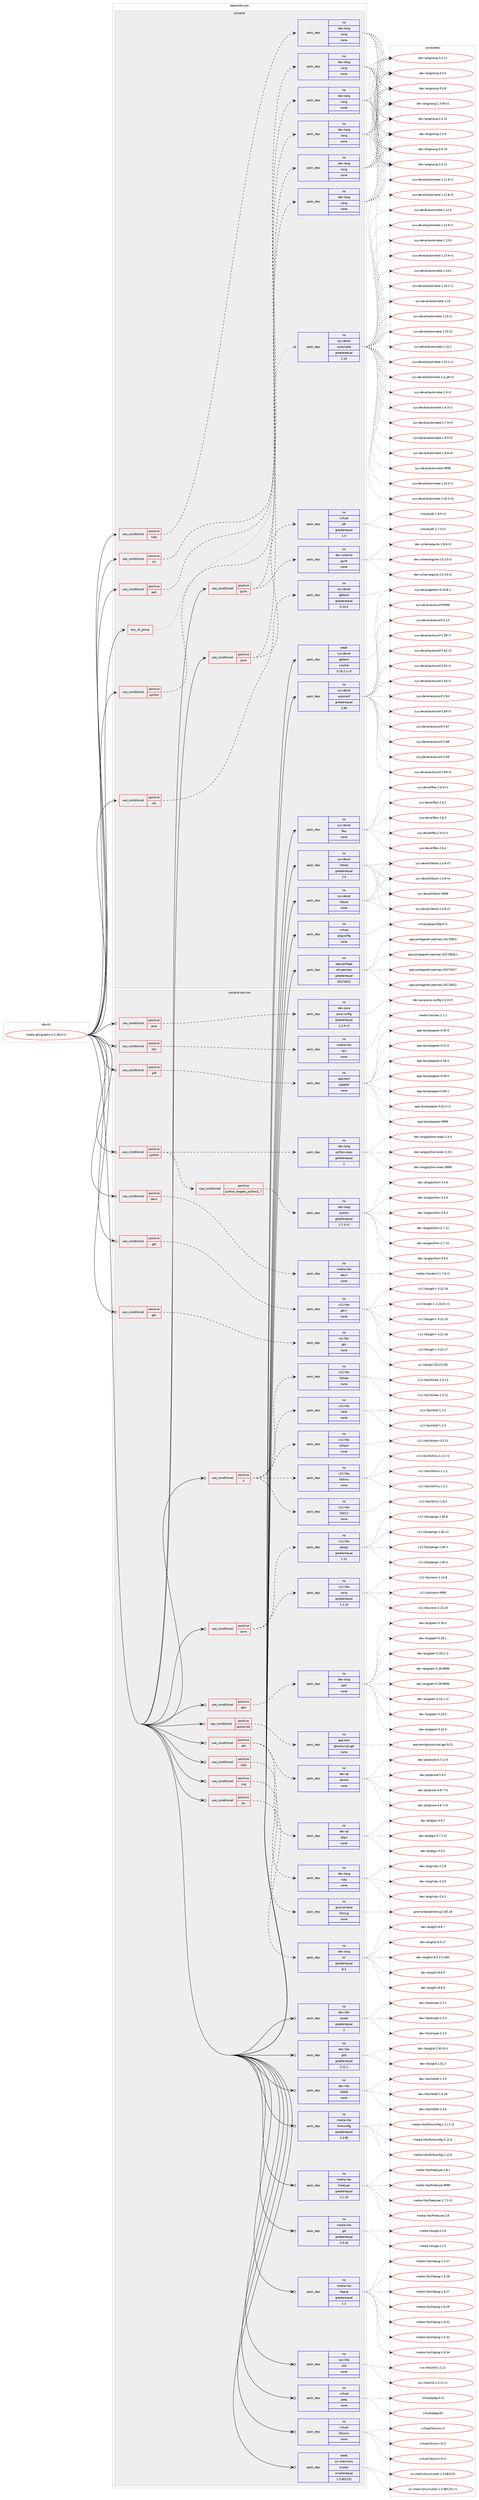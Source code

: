 digraph prolog {

# *************
# Graph options
# *************

newrank=true;
concentrate=true;
compound=true;
graph [rankdir=LR,fontname=Helvetica,fontsize=10,ranksep=1.5];#, ranksep=2.5, nodesep=0.2];
edge  [arrowhead=vee];
node  [fontname=Helvetica,fontsize=10];

# **********
# The ebuild
# **********

subgraph cluster_leftcol {
color=gray;
rank=same;
label=<<i>ebuild</i>>;
id [label="media-gfx/graphviz-2.38.0-r1", color=red, width=4, href="../media-gfx/graphviz-2.38.0-r1.svg"];
}

# ****************
# The dependencies
# ****************

subgraph cluster_midcol {
color=gray;
label=<<i>dependencies</i>>;
subgraph cluster_compile {
fillcolor="#eeeeee";
style=filled;
label=<<i>compile</i>>;
subgraph any5281 {
dependency354090 [label=<<TABLE BORDER="0" CELLBORDER="1" CELLSPACING="0" CELLPADDING="4"><TR><TD CELLPADDING="10">any_of_group</TD></TR></TABLE>>, shape=none, color=red];subgraph pack261104 {
dependency354091 [label=<<TABLE BORDER="0" CELLBORDER="1" CELLSPACING="0" CELLPADDING="4" WIDTH="220"><TR><TD ROWSPAN="6" CELLPADDING="30">pack_dep</TD></TR><TR><TD WIDTH="110">no</TD></TR><TR><TD>sys-devel</TD></TR><TR><TD>automake</TD></TR><TR><TD>greaterequal</TD></TR><TR><TD>1.15</TD></TR></TABLE>>, shape=none, color=blue];
}
dependency354090:e -> dependency354091:w [weight=20,style="dotted",arrowhead="oinv"];
}
id:e -> dependency354090:w [weight=20,style="solid",arrowhead="vee"];
subgraph cond87596 {
dependency354092 [label=<<TABLE BORDER="0" CELLBORDER="1" CELLSPACING="0" CELLPADDING="4"><TR><TD ROWSPAN="3" CELLPADDING="10">use_conditional</TD></TR><TR><TD>positive</TD></TR><TR><TD>guile</TD></TR></TABLE>>, shape=none, color=red];
subgraph pack261105 {
dependency354093 [label=<<TABLE BORDER="0" CELLBORDER="1" CELLSPACING="0" CELLPADDING="4" WIDTH="220"><TR><TD ROWSPAN="6" CELLPADDING="30">pack_dep</TD></TR><TR><TD WIDTH="110">no</TD></TR><TR><TD>dev-scheme</TD></TR><TR><TD>guile</TD></TR><TR><TD>none</TD></TR><TR><TD></TD></TR></TABLE>>, shape=none, color=blue];
}
dependency354092:e -> dependency354093:w [weight=20,style="dashed",arrowhead="vee"];
subgraph pack261106 {
dependency354094 [label=<<TABLE BORDER="0" CELLBORDER="1" CELLSPACING="0" CELLPADDING="4" WIDTH="220"><TR><TD ROWSPAN="6" CELLPADDING="30">pack_dep</TD></TR><TR><TD WIDTH="110">no</TD></TR><TR><TD>dev-lang</TD></TR><TR><TD>swig</TD></TR><TR><TD>none</TD></TR><TR><TD></TD></TR></TABLE>>, shape=none, color=blue];
}
dependency354092:e -> dependency354094:w [weight=20,style="dashed",arrowhead="vee"];
}
id:e -> dependency354092:w [weight=20,style="solid",arrowhead="vee"];
subgraph cond87597 {
dependency354095 [label=<<TABLE BORDER="0" CELLBORDER="1" CELLSPACING="0" CELLPADDING="4"><TR><TD ROWSPAN="3" CELLPADDING="10">use_conditional</TD></TR><TR><TD>positive</TD></TR><TR><TD>java</TD></TR></TABLE>>, shape=none, color=red];
subgraph pack261107 {
dependency354096 [label=<<TABLE BORDER="0" CELLBORDER="1" CELLSPACING="0" CELLPADDING="4" WIDTH="220"><TR><TD ROWSPAN="6" CELLPADDING="30">pack_dep</TD></TR><TR><TD WIDTH="110">no</TD></TR><TR><TD>virtual</TD></TR><TR><TD>jdk</TD></TR><TR><TD>greaterequal</TD></TR><TR><TD>1.5</TD></TR></TABLE>>, shape=none, color=blue];
}
dependency354095:e -> dependency354096:w [weight=20,style="dashed",arrowhead="vee"];
subgraph pack261108 {
dependency354097 [label=<<TABLE BORDER="0" CELLBORDER="1" CELLSPACING="0" CELLPADDING="4" WIDTH="220"><TR><TD ROWSPAN="6" CELLPADDING="30">pack_dep</TD></TR><TR><TD WIDTH="110">no</TD></TR><TR><TD>dev-lang</TD></TR><TR><TD>swig</TD></TR><TR><TD>none</TD></TR><TR><TD></TD></TR></TABLE>>, shape=none, color=blue];
}
dependency354095:e -> dependency354097:w [weight=20,style="dashed",arrowhead="vee"];
}
id:e -> dependency354095:w [weight=20,style="solid",arrowhead="vee"];
subgraph cond87598 {
dependency354098 [label=<<TABLE BORDER="0" CELLBORDER="1" CELLSPACING="0" CELLPADDING="4"><TR><TD ROWSPAN="3" CELLPADDING="10">use_conditional</TD></TR><TR><TD>positive</TD></TR><TR><TD>nls</TD></TR></TABLE>>, shape=none, color=red];
subgraph pack261109 {
dependency354099 [label=<<TABLE BORDER="0" CELLBORDER="1" CELLSPACING="0" CELLPADDING="4" WIDTH="220"><TR><TD ROWSPAN="6" CELLPADDING="30">pack_dep</TD></TR><TR><TD WIDTH="110">no</TD></TR><TR><TD>sys-devel</TD></TR><TR><TD>gettext</TD></TR><TR><TD>greaterequal</TD></TR><TR><TD>0.14.5</TD></TR></TABLE>>, shape=none, color=blue];
}
dependency354098:e -> dependency354099:w [weight=20,style="dashed",arrowhead="vee"];
}
id:e -> dependency354098:w [weight=20,style="solid",arrowhead="vee"];
subgraph cond87599 {
dependency354100 [label=<<TABLE BORDER="0" CELLBORDER="1" CELLSPACING="0" CELLPADDING="4"><TR><TD ROWSPAN="3" CELLPADDING="10">use_conditional</TD></TR><TR><TD>positive</TD></TR><TR><TD>perl</TD></TR></TABLE>>, shape=none, color=red];
subgraph pack261110 {
dependency354101 [label=<<TABLE BORDER="0" CELLBORDER="1" CELLSPACING="0" CELLPADDING="4" WIDTH="220"><TR><TD ROWSPAN="6" CELLPADDING="30">pack_dep</TD></TR><TR><TD WIDTH="110">no</TD></TR><TR><TD>dev-lang</TD></TR><TR><TD>swig</TD></TR><TR><TD>none</TD></TR><TR><TD></TD></TR></TABLE>>, shape=none, color=blue];
}
dependency354100:e -> dependency354101:w [weight=20,style="dashed",arrowhead="vee"];
}
id:e -> dependency354100:w [weight=20,style="solid",arrowhead="vee"];
subgraph cond87600 {
dependency354102 [label=<<TABLE BORDER="0" CELLBORDER="1" CELLSPACING="0" CELLPADDING="4"><TR><TD ROWSPAN="3" CELLPADDING="10">use_conditional</TD></TR><TR><TD>positive</TD></TR><TR><TD>python</TD></TR></TABLE>>, shape=none, color=red];
subgraph pack261111 {
dependency354103 [label=<<TABLE BORDER="0" CELLBORDER="1" CELLSPACING="0" CELLPADDING="4" WIDTH="220"><TR><TD ROWSPAN="6" CELLPADDING="30">pack_dep</TD></TR><TR><TD WIDTH="110">no</TD></TR><TR><TD>dev-lang</TD></TR><TR><TD>swig</TD></TR><TR><TD>none</TD></TR><TR><TD></TD></TR></TABLE>>, shape=none, color=blue];
}
dependency354102:e -> dependency354103:w [weight=20,style="dashed",arrowhead="vee"];
}
id:e -> dependency354102:w [weight=20,style="solid",arrowhead="vee"];
subgraph cond87601 {
dependency354104 [label=<<TABLE BORDER="0" CELLBORDER="1" CELLSPACING="0" CELLPADDING="4"><TR><TD ROWSPAN="3" CELLPADDING="10">use_conditional</TD></TR><TR><TD>positive</TD></TR><TR><TD>ruby</TD></TR></TABLE>>, shape=none, color=red];
subgraph pack261112 {
dependency354105 [label=<<TABLE BORDER="0" CELLBORDER="1" CELLSPACING="0" CELLPADDING="4" WIDTH="220"><TR><TD ROWSPAN="6" CELLPADDING="30">pack_dep</TD></TR><TR><TD WIDTH="110">no</TD></TR><TR><TD>dev-lang</TD></TR><TR><TD>swig</TD></TR><TR><TD>none</TD></TR><TR><TD></TD></TR></TABLE>>, shape=none, color=blue];
}
dependency354104:e -> dependency354105:w [weight=20,style="dashed",arrowhead="vee"];
}
id:e -> dependency354104:w [weight=20,style="solid",arrowhead="vee"];
subgraph cond87602 {
dependency354106 [label=<<TABLE BORDER="0" CELLBORDER="1" CELLSPACING="0" CELLPADDING="4"><TR><TD ROWSPAN="3" CELLPADDING="10">use_conditional</TD></TR><TR><TD>positive</TD></TR><TR><TD>tcl</TD></TR></TABLE>>, shape=none, color=red];
subgraph pack261113 {
dependency354107 [label=<<TABLE BORDER="0" CELLBORDER="1" CELLSPACING="0" CELLPADDING="4" WIDTH="220"><TR><TD ROWSPAN="6" CELLPADDING="30">pack_dep</TD></TR><TR><TD WIDTH="110">no</TD></TR><TR><TD>dev-lang</TD></TR><TR><TD>swig</TD></TR><TR><TD>none</TD></TR><TR><TD></TD></TR></TABLE>>, shape=none, color=blue];
}
dependency354106:e -> dependency354107:w [weight=20,style="dashed",arrowhead="vee"];
}
id:e -> dependency354106:w [weight=20,style="solid",arrowhead="vee"];
subgraph pack261114 {
dependency354108 [label=<<TABLE BORDER="0" CELLBORDER="1" CELLSPACING="0" CELLPADDING="4" WIDTH="220"><TR><TD ROWSPAN="6" CELLPADDING="30">pack_dep</TD></TR><TR><TD WIDTH="110">no</TD></TR><TR><TD>app-portage</TD></TR><TR><TD>elt-patches</TD></TR><TR><TD>greaterequal</TD></TR><TR><TD>20170422</TD></TR></TABLE>>, shape=none, color=blue];
}
id:e -> dependency354108:w [weight=20,style="solid",arrowhead="vee"];
subgraph pack261115 {
dependency354109 [label=<<TABLE BORDER="0" CELLBORDER="1" CELLSPACING="0" CELLPADDING="4" WIDTH="220"><TR><TD ROWSPAN="6" CELLPADDING="30">pack_dep</TD></TR><TR><TD WIDTH="110">no</TD></TR><TR><TD>sys-devel</TD></TR><TR><TD>autoconf</TD></TR><TR><TD>greaterequal</TD></TR><TR><TD>2.69</TD></TR></TABLE>>, shape=none, color=blue];
}
id:e -> dependency354109:w [weight=20,style="solid",arrowhead="vee"];
subgraph pack261116 {
dependency354110 [label=<<TABLE BORDER="0" CELLBORDER="1" CELLSPACING="0" CELLPADDING="4" WIDTH="220"><TR><TD ROWSPAN="6" CELLPADDING="30">pack_dep</TD></TR><TR><TD WIDTH="110">no</TD></TR><TR><TD>sys-devel</TD></TR><TR><TD>flex</TD></TR><TR><TD>none</TD></TR><TR><TD></TD></TR></TABLE>>, shape=none, color=blue];
}
id:e -> dependency354110:w [weight=20,style="solid",arrowhead="vee"];
subgraph pack261117 {
dependency354111 [label=<<TABLE BORDER="0" CELLBORDER="1" CELLSPACING="0" CELLPADDING="4" WIDTH="220"><TR><TD ROWSPAN="6" CELLPADDING="30">pack_dep</TD></TR><TR><TD WIDTH="110">no</TD></TR><TR><TD>sys-devel</TD></TR><TR><TD>libtool</TD></TR><TR><TD>greaterequal</TD></TR><TR><TD>2.4</TD></TR></TABLE>>, shape=none, color=blue];
}
id:e -> dependency354111:w [weight=20,style="solid",arrowhead="vee"];
subgraph pack261118 {
dependency354112 [label=<<TABLE BORDER="0" CELLBORDER="1" CELLSPACING="0" CELLPADDING="4" WIDTH="220"><TR><TD ROWSPAN="6" CELLPADDING="30">pack_dep</TD></TR><TR><TD WIDTH="110">no</TD></TR><TR><TD>sys-devel</TD></TR><TR><TD>libtool</TD></TR><TR><TD>none</TD></TR><TR><TD></TD></TR></TABLE>>, shape=none, color=blue];
}
id:e -> dependency354112:w [weight=20,style="solid",arrowhead="vee"];
subgraph pack261119 {
dependency354113 [label=<<TABLE BORDER="0" CELLBORDER="1" CELLSPACING="0" CELLPADDING="4" WIDTH="220"><TR><TD ROWSPAN="6" CELLPADDING="30">pack_dep</TD></TR><TR><TD WIDTH="110">no</TD></TR><TR><TD>virtual</TD></TR><TR><TD>pkgconfig</TD></TR><TR><TD>none</TD></TR><TR><TD></TD></TR></TABLE>>, shape=none, color=blue];
}
id:e -> dependency354113:w [weight=20,style="solid",arrowhead="vee"];
subgraph pack261120 {
dependency354114 [label=<<TABLE BORDER="0" CELLBORDER="1" CELLSPACING="0" CELLPADDING="4" WIDTH="220"><TR><TD ROWSPAN="6" CELLPADDING="30">pack_dep</TD></TR><TR><TD WIDTH="110">weak</TD></TR><TR><TD>sys-devel</TD></TR><TR><TD>gettext</TD></TR><TR><TD>smaller</TD></TR><TR><TD>0.18.1.1-r3</TD></TR></TABLE>>, shape=none, color=blue];
}
id:e -> dependency354114:w [weight=20,style="solid",arrowhead="vee"];
}
subgraph cluster_compileandrun {
fillcolor="#eeeeee";
style=filled;
label=<<i>compile and run</i>>;
subgraph cond87603 {
dependency354115 [label=<<TABLE BORDER="0" CELLBORDER="1" CELLSPACING="0" CELLPADDING="4"><TR><TD ROWSPAN="3" CELLPADDING="10">use_conditional</TD></TR><TR><TD>positive</TD></TR><TR><TD>X</TD></TR></TABLE>>, shape=none, color=red];
subgraph pack261121 {
dependency354116 [label=<<TABLE BORDER="0" CELLBORDER="1" CELLSPACING="0" CELLPADDING="4" WIDTH="220"><TR><TD ROWSPAN="6" CELLPADDING="30">pack_dep</TD></TR><TR><TD WIDTH="110">no</TD></TR><TR><TD>x11-libs</TD></TR><TR><TD>libXaw</TD></TR><TR><TD>none</TD></TR><TR><TD></TD></TR></TABLE>>, shape=none, color=blue];
}
dependency354115:e -> dependency354116:w [weight=20,style="dashed",arrowhead="vee"];
subgraph pack261122 {
dependency354117 [label=<<TABLE BORDER="0" CELLBORDER="1" CELLSPACING="0" CELLPADDING="4" WIDTH="220"><TR><TD ROWSPAN="6" CELLPADDING="30">pack_dep</TD></TR><TR><TD WIDTH="110">no</TD></TR><TR><TD>x11-libs</TD></TR><TR><TD>libX11</TD></TR><TR><TD>none</TD></TR><TR><TD></TD></TR></TABLE>>, shape=none, color=blue];
}
dependency354115:e -> dependency354117:w [weight=20,style="dashed",arrowhead="vee"];
subgraph pack261123 {
dependency354118 [label=<<TABLE BORDER="0" CELLBORDER="1" CELLSPACING="0" CELLPADDING="4" WIDTH="220"><TR><TD ROWSPAN="6" CELLPADDING="30">pack_dep</TD></TR><TR><TD WIDTH="110">no</TD></TR><TR><TD>x11-libs</TD></TR><TR><TD>libXmu</TD></TR><TR><TD>none</TD></TR><TR><TD></TD></TR></TABLE>>, shape=none, color=blue];
}
dependency354115:e -> dependency354118:w [weight=20,style="dashed",arrowhead="vee"];
subgraph pack261124 {
dependency354119 [label=<<TABLE BORDER="0" CELLBORDER="1" CELLSPACING="0" CELLPADDING="4" WIDTH="220"><TR><TD ROWSPAN="6" CELLPADDING="30">pack_dep</TD></TR><TR><TD WIDTH="110">no</TD></TR><TR><TD>x11-libs</TD></TR><TR><TD>libXpm</TD></TR><TR><TD>none</TD></TR><TR><TD></TD></TR></TABLE>>, shape=none, color=blue];
}
dependency354115:e -> dependency354119:w [weight=20,style="dashed",arrowhead="vee"];
subgraph pack261125 {
dependency354120 [label=<<TABLE BORDER="0" CELLBORDER="1" CELLSPACING="0" CELLPADDING="4" WIDTH="220"><TR><TD ROWSPAN="6" CELLPADDING="30">pack_dep</TD></TR><TR><TD WIDTH="110">no</TD></TR><TR><TD>x11-libs</TD></TR><TR><TD>libXt</TD></TR><TR><TD>none</TD></TR><TR><TD></TD></TR></TABLE>>, shape=none, color=blue];
}
dependency354115:e -> dependency354120:w [weight=20,style="dashed",arrowhead="vee"];
}
id:e -> dependency354115:w [weight=20,style="solid",arrowhead="odotvee"];
subgraph cond87604 {
dependency354121 [label=<<TABLE BORDER="0" CELLBORDER="1" CELLSPACING="0" CELLPADDING="4"><TR><TD ROWSPAN="3" CELLPADDING="10">use_conditional</TD></TR><TR><TD>positive</TD></TR><TR><TD>cairo</TD></TR></TABLE>>, shape=none, color=red];
subgraph pack261126 {
dependency354122 [label=<<TABLE BORDER="0" CELLBORDER="1" CELLSPACING="0" CELLPADDING="4" WIDTH="220"><TR><TD ROWSPAN="6" CELLPADDING="30">pack_dep</TD></TR><TR><TD WIDTH="110">no</TD></TR><TR><TD>x11-libs</TD></TR><TR><TD>pango</TD></TR><TR><TD>greaterequal</TD></TR><TR><TD>1.12</TD></TR></TABLE>>, shape=none, color=blue];
}
dependency354121:e -> dependency354122:w [weight=20,style="dashed",arrowhead="vee"];
subgraph pack261127 {
dependency354123 [label=<<TABLE BORDER="0" CELLBORDER="1" CELLSPACING="0" CELLPADDING="4" WIDTH="220"><TR><TD ROWSPAN="6" CELLPADDING="30">pack_dep</TD></TR><TR><TD WIDTH="110">no</TD></TR><TR><TD>x11-libs</TD></TR><TR><TD>cairo</TD></TR><TR><TD>greaterequal</TD></TR><TR><TD>1.1.10</TD></TR></TABLE>>, shape=none, color=blue];
}
dependency354121:e -> dependency354123:w [weight=20,style="dashed",arrowhead="vee"];
}
id:e -> dependency354121:w [weight=20,style="solid",arrowhead="odotvee"];
subgraph cond87605 {
dependency354124 [label=<<TABLE BORDER="0" CELLBORDER="1" CELLSPACING="0" CELLPADDING="4"><TR><TD ROWSPAN="3" CELLPADDING="10">use_conditional</TD></TR><TR><TD>positive</TD></TR><TR><TD>devil</TD></TR></TABLE>>, shape=none, color=red];
subgraph pack261128 {
dependency354125 [label=<<TABLE BORDER="0" CELLBORDER="1" CELLSPACING="0" CELLPADDING="4" WIDTH="220"><TR><TD ROWSPAN="6" CELLPADDING="30">pack_dep</TD></TR><TR><TD WIDTH="110">no</TD></TR><TR><TD>media-libs</TD></TR><TR><TD>devil</TD></TR><TR><TD>none</TD></TR><TR><TD></TD></TR></TABLE>>, shape=none, color=blue];
}
dependency354124:e -> dependency354125:w [weight=20,style="dashed",arrowhead="vee"];
}
id:e -> dependency354124:w [weight=20,style="solid",arrowhead="odotvee"];
subgraph cond87606 {
dependency354126 [label=<<TABLE BORDER="0" CELLBORDER="1" CELLSPACING="0" CELLPADDING="4"><TR><TD ROWSPAN="3" CELLPADDING="10">use_conditional</TD></TR><TR><TD>positive</TD></TR><TR><TD>gtk</TD></TR></TABLE>>, shape=none, color=red];
subgraph pack261129 {
dependency354127 [label=<<TABLE BORDER="0" CELLBORDER="1" CELLSPACING="0" CELLPADDING="4" WIDTH="220"><TR><TD ROWSPAN="6" CELLPADDING="30">pack_dep</TD></TR><TR><TD WIDTH="110">no</TD></TR><TR><TD>x11-libs</TD></TR><TR><TD>gtk+</TD></TR><TR><TD>none</TD></TR><TR><TD></TD></TR></TABLE>>, shape=none, color=blue];
}
dependency354126:e -> dependency354127:w [weight=20,style="dashed",arrowhead="vee"];
}
id:e -> dependency354126:w [weight=20,style="solid",arrowhead="odotvee"];
subgraph cond87607 {
dependency354128 [label=<<TABLE BORDER="0" CELLBORDER="1" CELLSPACING="0" CELLPADDING="4"><TR><TD ROWSPAN="3" CELLPADDING="10">use_conditional</TD></TR><TR><TD>positive</TD></TR><TR><TD>gts</TD></TR></TABLE>>, shape=none, color=red];
subgraph pack261130 {
dependency354129 [label=<<TABLE BORDER="0" CELLBORDER="1" CELLSPACING="0" CELLPADDING="4" WIDTH="220"><TR><TD ROWSPAN="6" CELLPADDING="30">pack_dep</TD></TR><TR><TD WIDTH="110">no</TD></TR><TR><TD>sci-libs</TD></TR><TR><TD>gts</TD></TR><TR><TD>none</TD></TR><TR><TD></TD></TR></TABLE>>, shape=none, color=blue];
}
dependency354128:e -> dependency354129:w [weight=20,style="dashed",arrowhead="vee"];
}
id:e -> dependency354128:w [weight=20,style="solid",arrowhead="odotvee"];
subgraph cond87608 {
dependency354130 [label=<<TABLE BORDER="0" CELLBORDER="1" CELLSPACING="0" CELLPADDING="4"><TR><TD ROWSPAN="3" CELLPADDING="10">use_conditional</TD></TR><TR><TD>positive</TD></TR><TR><TD>java</TD></TR></TABLE>>, shape=none, color=red];
subgraph pack261131 {
dependency354131 [label=<<TABLE BORDER="0" CELLBORDER="1" CELLSPACING="0" CELLPADDING="4" WIDTH="220"><TR><TD ROWSPAN="6" CELLPADDING="30">pack_dep</TD></TR><TR><TD WIDTH="110">no</TD></TR><TR><TD>dev-java</TD></TR><TR><TD>java-config</TD></TR><TR><TD>greaterequal</TD></TR><TR><TD>2.2.0-r3</TD></TR></TABLE>>, shape=none, color=blue];
}
dependency354130:e -> dependency354131:w [weight=20,style="dashed",arrowhead="vee"];
}
id:e -> dependency354130:w [weight=20,style="solid",arrowhead="odotvee"];
subgraph cond87609 {
dependency354132 [label=<<TABLE BORDER="0" CELLBORDER="1" CELLSPACING="0" CELLPADDING="4"><TR><TD ROWSPAN="3" CELLPADDING="10">use_conditional</TD></TR><TR><TD>positive</TD></TR><TR><TD>lasi</TD></TR></TABLE>>, shape=none, color=red];
subgraph pack261132 {
dependency354133 [label=<<TABLE BORDER="0" CELLBORDER="1" CELLSPACING="0" CELLPADDING="4" WIDTH="220"><TR><TD ROWSPAN="6" CELLPADDING="30">pack_dep</TD></TR><TR><TD WIDTH="110">no</TD></TR><TR><TD>media-libs</TD></TR><TR><TD>lasi</TD></TR><TR><TD>none</TD></TR><TR><TD></TD></TR></TABLE>>, shape=none, color=blue];
}
dependency354132:e -> dependency354133:w [weight=20,style="dashed",arrowhead="vee"];
}
id:e -> dependency354132:w [weight=20,style="solid",arrowhead="odotvee"];
subgraph cond87610 {
dependency354134 [label=<<TABLE BORDER="0" CELLBORDER="1" CELLSPACING="0" CELLPADDING="4"><TR><TD ROWSPAN="3" CELLPADDING="10">use_conditional</TD></TR><TR><TD>positive</TD></TR><TR><TD>pdf</TD></TR></TABLE>>, shape=none, color=red];
subgraph pack261133 {
dependency354135 [label=<<TABLE BORDER="0" CELLBORDER="1" CELLSPACING="0" CELLPADDING="4" WIDTH="220"><TR><TD ROWSPAN="6" CELLPADDING="30">pack_dep</TD></TR><TR><TD WIDTH="110">no</TD></TR><TR><TD>app-text</TD></TR><TR><TD>poppler</TD></TR><TR><TD>none</TD></TR><TR><TD></TD></TR></TABLE>>, shape=none, color=blue];
}
dependency354134:e -> dependency354135:w [weight=20,style="dashed",arrowhead="vee"];
}
id:e -> dependency354134:w [weight=20,style="solid",arrowhead="odotvee"];
subgraph cond87611 {
dependency354136 [label=<<TABLE BORDER="0" CELLBORDER="1" CELLSPACING="0" CELLPADDING="4"><TR><TD ROWSPAN="3" CELLPADDING="10">use_conditional</TD></TR><TR><TD>positive</TD></TR><TR><TD>perl</TD></TR></TABLE>>, shape=none, color=red];
subgraph pack261134 {
dependency354137 [label=<<TABLE BORDER="0" CELLBORDER="1" CELLSPACING="0" CELLPADDING="4" WIDTH="220"><TR><TD ROWSPAN="6" CELLPADDING="30">pack_dep</TD></TR><TR><TD WIDTH="110">no</TD></TR><TR><TD>dev-lang</TD></TR><TR><TD>perl</TD></TR><TR><TD>none</TD></TR><TR><TD></TD></TR></TABLE>>, shape=none, color=blue];
}
dependency354136:e -> dependency354137:w [weight=20,style="dashed",arrowhead="vee"];
}
id:e -> dependency354136:w [weight=20,style="solid",arrowhead="odotvee"];
subgraph cond87612 {
dependency354138 [label=<<TABLE BORDER="0" CELLBORDER="1" CELLSPACING="0" CELLPADDING="4"><TR><TD ROWSPAN="3" CELLPADDING="10">use_conditional</TD></TR><TR><TD>positive</TD></TR><TR><TD>postscript</TD></TR></TABLE>>, shape=none, color=red];
subgraph pack261135 {
dependency354139 [label=<<TABLE BORDER="0" CELLBORDER="1" CELLSPACING="0" CELLPADDING="4" WIDTH="220"><TR><TD ROWSPAN="6" CELLPADDING="30">pack_dep</TD></TR><TR><TD WIDTH="110">no</TD></TR><TR><TD>app-text</TD></TR><TR><TD>ghostscript-gpl</TD></TR><TR><TD>none</TD></TR><TR><TD></TD></TR></TABLE>>, shape=none, color=blue];
}
dependency354138:e -> dependency354139:w [weight=20,style="dashed",arrowhead="vee"];
}
id:e -> dependency354138:w [weight=20,style="solid",arrowhead="odotvee"];
subgraph cond87613 {
dependency354140 [label=<<TABLE BORDER="0" CELLBORDER="1" CELLSPACING="0" CELLPADDING="4"><TR><TD ROWSPAN="3" CELLPADDING="10">use_conditional</TD></TR><TR><TD>positive</TD></TR><TR><TD>python</TD></TR></TABLE>>, shape=none, color=red];
subgraph cond87614 {
dependency354141 [label=<<TABLE BORDER="0" CELLBORDER="1" CELLSPACING="0" CELLPADDING="4"><TR><TD ROWSPAN="3" CELLPADDING="10">use_conditional</TD></TR><TR><TD>positive</TD></TR><TR><TD>python_targets_python2_7</TD></TR></TABLE>>, shape=none, color=red];
subgraph pack261136 {
dependency354142 [label=<<TABLE BORDER="0" CELLBORDER="1" CELLSPACING="0" CELLPADDING="4" WIDTH="220"><TR><TD ROWSPAN="6" CELLPADDING="30">pack_dep</TD></TR><TR><TD WIDTH="110">no</TD></TR><TR><TD>dev-lang</TD></TR><TR><TD>python</TD></TR><TR><TD>greaterequal</TD></TR><TR><TD>2.7.5-r2</TD></TR></TABLE>>, shape=none, color=blue];
}
dependency354141:e -> dependency354142:w [weight=20,style="dashed",arrowhead="vee"];
}
dependency354140:e -> dependency354141:w [weight=20,style="dashed",arrowhead="vee"];
subgraph pack261137 {
dependency354143 [label=<<TABLE BORDER="0" CELLBORDER="1" CELLSPACING="0" CELLPADDING="4" WIDTH="220"><TR><TD ROWSPAN="6" CELLPADDING="30">pack_dep</TD></TR><TR><TD WIDTH="110">no</TD></TR><TR><TD>dev-lang</TD></TR><TR><TD>python-exec</TD></TR><TR><TD>greaterequal</TD></TR><TR><TD>2</TD></TR></TABLE>>, shape=none, color=blue];
}
dependency354140:e -> dependency354143:w [weight=20,style="dashed",arrowhead="vee"];
}
id:e -> dependency354140:w [weight=20,style="solid",arrowhead="odotvee"];
subgraph cond87615 {
dependency354144 [label=<<TABLE BORDER="0" CELLBORDER="1" CELLSPACING="0" CELLPADDING="4"><TR><TD ROWSPAN="3" CELLPADDING="10">use_conditional</TD></TR><TR><TD>positive</TD></TR><TR><TD>qt4</TD></TR></TABLE>>, shape=none, color=red];
subgraph pack261138 {
dependency354145 [label=<<TABLE BORDER="0" CELLBORDER="1" CELLSPACING="0" CELLPADDING="4" WIDTH="220"><TR><TD ROWSPAN="6" CELLPADDING="30">pack_dep</TD></TR><TR><TD WIDTH="110">no</TD></TR><TR><TD>dev-qt</TD></TR><TR><TD>qtcore</TD></TR><TR><TD>none</TD></TR><TR><TD></TD></TR></TABLE>>, shape=none, color=blue];
}
dependency354144:e -> dependency354145:w [weight=20,style="dashed",arrowhead="vee"];
subgraph pack261139 {
dependency354146 [label=<<TABLE BORDER="0" CELLBORDER="1" CELLSPACING="0" CELLPADDING="4" WIDTH="220"><TR><TD ROWSPAN="6" CELLPADDING="30">pack_dep</TD></TR><TR><TD WIDTH="110">no</TD></TR><TR><TD>dev-qt</TD></TR><TR><TD>qtgui</TD></TR><TR><TD>none</TD></TR><TR><TD></TD></TR></TABLE>>, shape=none, color=blue];
}
dependency354144:e -> dependency354146:w [weight=20,style="dashed",arrowhead="vee"];
}
id:e -> dependency354144:w [weight=20,style="solid",arrowhead="odotvee"];
subgraph cond87616 {
dependency354147 [label=<<TABLE BORDER="0" CELLBORDER="1" CELLSPACING="0" CELLPADDING="4"><TR><TD ROWSPAN="3" CELLPADDING="10">use_conditional</TD></TR><TR><TD>positive</TD></TR><TR><TD>ruby</TD></TR></TABLE>>, shape=none, color=red];
subgraph pack261140 {
dependency354148 [label=<<TABLE BORDER="0" CELLBORDER="1" CELLSPACING="0" CELLPADDING="4" WIDTH="220"><TR><TD ROWSPAN="6" CELLPADDING="30">pack_dep</TD></TR><TR><TD WIDTH="110">no</TD></TR><TR><TD>dev-lang</TD></TR><TR><TD>ruby</TD></TR><TR><TD>none</TD></TR><TR><TD></TD></TR></TABLE>>, shape=none, color=blue];
}
dependency354147:e -> dependency354148:w [weight=20,style="dashed",arrowhead="vee"];
}
id:e -> dependency354147:w [weight=20,style="solid",arrowhead="odotvee"];
subgraph cond87617 {
dependency354149 [label=<<TABLE BORDER="0" CELLBORDER="1" CELLSPACING="0" CELLPADDING="4"><TR><TD ROWSPAN="3" CELLPADDING="10">use_conditional</TD></TR><TR><TD>positive</TD></TR><TR><TD>svg</TD></TR></TABLE>>, shape=none, color=red];
subgraph pack261141 {
dependency354150 [label=<<TABLE BORDER="0" CELLBORDER="1" CELLSPACING="0" CELLPADDING="4" WIDTH="220"><TR><TD ROWSPAN="6" CELLPADDING="30">pack_dep</TD></TR><TR><TD WIDTH="110">no</TD></TR><TR><TD>gnome-base</TD></TR><TR><TD>librsvg</TD></TR><TR><TD>none</TD></TR><TR><TD></TD></TR></TABLE>>, shape=none, color=blue];
}
dependency354149:e -> dependency354150:w [weight=20,style="dashed",arrowhead="vee"];
}
id:e -> dependency354149:w [weight=20,style="solid",arrowhead="odotvee"];
subgraph cond87618 {
dependency354151 [label=<<TABLE BORDER="0" CELLBORDER="1" CELLSPACING="0" CELLPADDING="4"><TR><TD ROWSPAN="3" CELLPADDING="10">use_conditional</TD></TR><TR><TD>positive</TD></TR><TR><TD>tcl</TD></TR></TABLE>>, shape=none, color=red];
subgraph pack261142 {
dependency354152 [label=<<TABLE BORDER="0" CELLBORDER="1" CELLSPACING="0" CELLPADDING="4" WIDTH="220"><TR><TD ROWSPAN="6" CELLPADDING="30">pack_dep</TD></TR><TR><TD WIDTH="110">no</TD></TR><TR><TD>dev-lang</TD></TR><TR><TD>tcl</TD></TR><TR><TD>greaterequal</TD></TR><TR><TD>8.3</TD></TR></TABLE>>, shape=none, color=blue];
}
dependency354151:e -> dependency354152:w [weight=20,style="dashed",arrowhead="vee"];
}
id:e -> dependency354151:w [weight=20,style="solid",arrowhead="odotvee"];
subgraph pack261143 {
dependency354153 [label=<<TABLE BORDER="0" CELLBORDER="1" CELLSPACING="0" CELLPADDING="4" WIDTH="220"><TR><TD ROWSPAN="6" CELLPADDING="30">pack_dep</TD></TR><TR><TD WIDTH="110">no</TD></TR><TR><TD>dev-libs</TD></TR><TR><TD>expat</TD></TR><TR><TD>greaterequal</TD></TR><TR><TD>2</TD></TR></TABLE>>, shape=none, color=blue];
}
id:e -> dependency354153:w [weight=20,style="solid",arrowhead="odotvee"];
subgraph pack261144 {
dependency354154 [label=<<TABLE BORDER="0" CELLBORDER="1" CELLSPACING="0" CELLPADDING="4" WIDTH="220"><TR><TD ROWSPAN="6" CELLPADDING="30">pack_dep</TD></TR><TR><TD WIDTH="110">no</TD></TR><TR><TD>dev-libs</TD></TR><TR><TD>glib</TD></TR><TR><TD>greaterequal</TD></TR><TR><TD>2.11.1</TD></TR></TABLE>>, shape=none, color=blue];
}
id:e -> dependency354154:w [weight=20,style="solid",arrowhead="odotvee"];
subgraph pack261145 {
dependency354155 [label=<<TABLE BORDER="0" CELLBORDER="1" CELLSPACING="0" CELLPADDING="4" WIDTH="220"><TR><TD ROWSPAN="6" CELLPADDING="30">pack_dep</TD></TR><TR><TD WIDTH="110">no</TD></TR><TR><TD>dev-libs</TD></TR><TR><TD>libltdl</TD></TR><TR><TD>none</TD></TR><TR><TD></TD></TR></TABLE>>, shape=none, color=blue];
}
id:e -> dependency354155:w [weight=20,style="solid",arrowhead="odotvee"];
subgraph pack261146 {
dependency354156 [label=<<TABLE BORDER="0" CELLBORDER="1" CELLSPACING="0" CELLPADDING="4" WIDTH="220"><TR><TD ROWSPAN="6" CELLPADDING="30">pack_dep</TD></TR><TR><TD WIDTH="110">no</TD></TR><TR><TD>media-libs</TD></TR><TR><TD>fontconfig</TD></TR><TR><TD>greaterequal</TD></TR><TR><TD>2.3.95</TD></TR></TABLE>>, shape=none, color=blue];
}
id:e -> dependency354156:w [weight=20,style="solid",arrowhead="odotvee"];
subgraph pack261147 {
dependency354157 [label=<<TABLE BORDER="0" CELLBORDER="1" CELLSPACING="0" CELLPADDING="4" WIDTH="220"><TR><TD ROWSPAN="6" CELLPADDING="30">pack_dep</TD></TR><TR><TD WIDTH="110">no</TD></TR><TR><TD>media-libs</TD></TR><TR><TD>freetype</TD></TR><TR><TD>greaterequal</TD></TR><TR><TD>2.1.10</TD></TR></TABLE>>, shape=none, color=blue];
}
id:e -> dependency354157:w [weight=20,style="solid",arrowhead="odotvee"];
subgraph pack261148 {
dependency354158 [label=<<TABLE BORDER="0" CELLBORDER="1" CELLSPACING="0" CELLPADDING="4" WIDTH="220"><TR><TD ROWSPAN="6" CELLPADDING="30">pack_dep</TD></TR><TR><TD WIDTH="110">no</TD></TR><TR><TD>media-libs</TD></TR><TR><TD>gd</TD></TR><TR><TD>greaterequal</TD></TR><TR><TD>2.0.34</TD></TR></TABLE>>, shape=none, color=blue];
}
id:e -> dependency354158:w [weight=20,style="solid",arrowhead="odotvee"];
subgraph pack261149 {
dependency354159 [label=<<TABLE BORDER="0" CELLBORDER="1" CELLSPACING="0" CELLPADDING="4" WIDTH="220"><TR><TD ROWSPAN="6" CELLPADDING="30">pack_dep</TD></TR><TR><TD WIDTH="110">no</TD></TR><TR><TD>media-libs</TD></TR><TR><TD>libpng</TD></TR><TR><TD>greaterequal</TD></TR><TR><TD>1.2</TD></TR></TABLE>>, shape=none, color=blue];
}
id:e -> dependency354159:w [weight=20,style="solid",arrowhead="odotvee"];
subgraph pack261150 {
dependency354160 [label=<<TABLE BORDER="0" CELLBORDER="1" CELLSPACING="0" CELLPADDING="4" WIDTH="220"><TR><TD ROWSPAN="6" CELLPADDING="30">pack_dep</TD></TR><TR><TD WIDTH="110">no</TD></TR><TR><TD>sys-libs</TD></TR><TR><TD>zlib</TD></TR><TR><TD>none</TD></TR><TR><TD></TD></TR></TABLE>>, shape=none, color=blue];
}
id:e -> dependency354160:w [weight=20,style="solid",arrowhead="odotvee"];
subgraph pack261151 {
dependency354161 [label=<<TABLE BORDER="0" CELLBORDER="1" CELLSPACING="0" CELLPADDING="4" WIDTH="220"><TR><TD ROWSPAN="6" CELLPADDING="30">pack_dep</TD></TR><TR><TD WIDTH="110">no</TD></TR><TR><TD>virtual</TD></TR><TR><TD>jpeg</TD></TR><TR><TD>none</TD></TR><TR><TD></TD></TR></TABLE>>, shape=none, color=blue];
}
id:e -> dependency354161:w [weight=20,style="solid",arrowhead="odotvee"];
subgraph pack261152 {
dependency354162 [label=<<TABLE BORDER="0" CELLBORDER="1" CELLSPACING="0" CELLPADDING="4" WIDTH="220"><TR><TD ROWSPAN="6" CELLPADDING="30">pack_dep</TD></TR><TR><TD WIDTH="110">no</TD></TR><TR><TD>virtual</TD></TR><TR><TD>libiconv</TD></TR><TR><TD>none</TD></TR><TR><TD></TD></TR></TABLE>>, shape=none, color=blue];
}
id:e -> dependency354162:w [weight=20,style="solid",arrowhead="odotvee"];
subgraph pack261153 {
dependency354163 [label=<<TABLE BORDER="0" CELLBORDER="1" CELLSPACING="0" CELLPADDING="4" WIDTH="220"><TR><TD ROWSPAN="6" CELLPADDING="30">pack_dep</TD></TR><TR><TD WIDTH="110">weak</TD></TR><TR><TD>sci-chemistry</TD></TR><TR><TD>cluster</TD></TR><TR><TD>smallerequal</TD></TR><TR><TD>1.3.081231</TD></TR></TABLE>>, shape=none, color=blue];
}
id:e -> dependency354163:w [weight=20,style="solid",arrowhead="odotvee"];
}
subgraph cluster_run {
fillcolor="#eeeeee";
style=filled;
label=<<i>run</i>>;
}
}

# **************
# The candidates
# **************

subgraph cluster_choices {
rank=same;
color=gray;
label=<<i>candidates</i>>;

subgraph choice261104 {
color=black;
nodesep=1;
choice11512111545100101118101108479711711611110997107101454946494846514511449 [label="sys-devel/automake-1.10.3-r1", color=red, width=4,href="../sys-devel/automake-1.10.3-r1.svg"];
choice11512111545100101118101108479711711611110997107101454946494846514511450 [label="sys-devel/automake-1.10.3-r2", color=red, width=4,href="../sys-devel/automake-1.10.3-r2.svg"];
choice11512111545100101118101108479711711611110997107101454946494946544511449 [label="sys-devel/automake-1.11.6-r1", color=red, width=4,href="../sys-devel/automake-1.11.6-r1.svg"];
choice11512111545100101118101108479711711611110997107101454946494946544511450 [label="sys-devel/automake-1.11.6-r2", color=red, width=4,href="../sys-devel/automake-1.11.6-r2.svg"];
choice1151211154510010111810110847971171161111099710710145494649504654 [label="sys-devel/automake-1.12.6", color=red, width=4,href="../sys-devel/automake-1.12.6.svg"];
choice11512111545100101118101108479711711611110997107101454946495046544511449 [label="sys-devel/automake-1.12.6-r1", color=red, width=4,href="../sys-devel/automake-1.12.6-r1.svg"];
choice1151211154510010111810110847971171161111099710710145494649514652 [label="sys-devel/automake-1.13.4", color=red, width=4,href="../sys-devel/automake-1.13.4.svg"];
choice11512111545100101118101108479711711611110997107101454946495146524511449 [label="sys-devel/automake-1.13.4-r1", color=red, width=4,href="../sys-devel/automake-1.13.4-r1.svg"];
choice1151211154510010111810110847971171161111099710710145494649524649 [label="sys-devel/automake-1.14.1", color=red, width=4,href="../sys-devel/automake-1.14.1.svg"];
choice11512111545100101118101108479711711611110997107101454946495246494511449 [label="sys-devel/automake-1.14.1-r1", color=red, width=4,href="../sys-devel/automake-1.14.1-r1.svg"];
choice115121115451001011181011084797117116111109971071014549464953 [label="sys-devel/automake-1.15", color=red, width=4,href="../sys-devel/automake-1.15.svg"];
choice1151211154510010111810110847971171161111099710710145494649534511449 [label="sys-devel/automake-1.15-r1", color=red, width=4,href="../sys-devel/automake-1.15-r1.svg"];
choice1151211154510010111810110847971171161111099710710145494649534511450 [label="sys-devel/automake-1.15-r2", color=red, width=4,href="../sys-devel/automake-1.15-r2.svg"];
choice1151211154510010111810110847971171161111099710710145494649534649 [label="sys-devel/automake-1.15.1", color=red, width=4,href="../sys-devel/automake-1.15.1.svg"];
choice11512111545100101118101108479711711611110997107101454946495346494511449 [label="sys-devel/automake-1.15.1-r1", color=red, width=4,href="../sys-devel/automake-1.15.1-r1.svg"];
choice115121115451001011181011084797117116111109971071014549465295112544511450 [label="sys-devel/automake-1.4_p6-r2", color=red, width=4,href="../sys-devel/automake-1.4_p6-r2.svg"];
choice11512111545100101118101108479711711611110997107101454946534511450 [label="sys-devel/automake-1.5-r2", color=red, width=4,href="../sys-devel/automake-1.5-r2.svg"];
choice115121115451001011181011084797117116111109971071014549465446514511450 [label="sys-devel/automake-1.6.3-r2", color=red, width=4,href="../sys-devel/automake-1.6.3-r2.svg"];
choice115121115451001011181011084797117116111109971071014549465546574511451 [label="sys-devel/automake-1.7.9-r3", color=red, width=4,href="../sys-devel/automake-1.7.9-r3.svg"];
choice115121115451001011181011084797117116111109971071014549465646534511453 [label="sys-devel/automake-1.8.5-r5", color=red, width=4,href="../sys-devel/automake-1.8.5-r5.svg"];
choice115121115451001011181011084797117116111109971071014549465746544511452 [label="sys-devel/automake-1.9.6-r4", color=red, width=4,href="../sys-devel/automake-1.9.6-r4.svg"];
choice115121115451001011181011084797117116111109971071014557575757 [label="sys-devel/automake-9999", color=red, width=4,href="../sys-devel/automake-9999.svg"];
dependency354091:e -> choice11512111545100101118101108479711711611110997107101454946494846514511449:w [style=dotted,weight="100"];
dependency354091:e -> choice11512111545100101118101108479711711611110997107101454946494846514511450:w [style=dotted,weight="100"];
dependency354091:e -> choice11512111545100101118101108479711711611110997107101454946494946544511449:w [style=dotted,weight="100"];
dependency354091:e -> choice11512111545100101118101108479711711611110997107101454946494946544511450:w [style=dotted,weight="100"];
dependency354091:e -> choice1151211154510010111810110847971171161111099710710145494649504654:w [style=dotted,weight="100"];
dependency354091:e -> choice11512111545100101118101108479711711611110997107101454946495046544511449:w [style=dotted,weight="100"];
dependency354091:e -> choice1151211154510010111810110847971171161111099710710145494649514652:w [style=dotted,weight="100"];
dependency354091:e -> choice11512111545100101118101108479711711611110997107101454946495146524511449:w [style=dotted,weight="100"];
dependency354091:e -> choice1151211154510010111810110847971171161111099710710145494649524649:w [style=dotted,weight="100"];
dependency354091:e -> choice11512111545100101118101108479711711611110997107101454946495246494511449:w [style=dotted,weight="100"];
dependency354091:e -> choice115121115451001011181011084797117116111109971071014549464953:w [style=dotted,weight="100"];
dependency354091:e -> choice1151211154510010111810110847971171161111099710710145494649534511449:w [style=dotted,weight="100"];
dependency354091:e -> choice1151211154510010111810110847971171161111099710710145494649534511450:w [style=dotted,weight="100"];
dependency354091:e -> choice1151211154510010111810110847971171161111099710710145494649534649:w [style=dotted,weight="100"];
dependency354091:e -> choice11512111545100101118101108479711711611110997107101454946495346494511449:w [style=dotted,weight="100"];
dependency354091:e -> choice115121115451001011181011084797117116111109971071014549465295112544511450:w [style=dotted,weight="100"];
dependency354091:e -> choice11512111545100101118101108479711711611110997107101454946534511450:w [style=dotted,weight="100"];
dependency354091:e -> choice115121115451001011181011084797117116111109971071014549465446514511450:w [style=dotted,weight="100"];
dependency354091:e -> choice115121115451001011181011084797117116111109971071014549465546574511451:w [style=dotted,weight="100"];
dependency354091:e -> choice115121115451001011181011084797117116111109971071014549465646534511453:w [style=dotted,weight="100"];
dependency354091:e -> choice115121115451001011181011084797117116111109971071014549465746544511452:w [style=dotted,weight="100"];
dependency354091:e -> choice115121115451001011181011084797117116111109971071014557575757:w [style=dotted,weight="100"];
}
subgraph choice261105 {
color=black;
nodesep=1;
choice1001011184511599104101109101471031171051081014549465646564511451 [label="dev-scheme/guile-1.8.8-r3", color=red, width=4,href="../dev-scheme/guile-1.8.8-r3.svg"];
choice100101118451159910410110910147103117105108101455046484649514511450 [label="dev-scheme/guile-2.0.13-r2", color=red, width=4,href="../dev-scheme/guile-2.0.13-r2.svg"];
choice100101118451159910410110910147103117105108101455046484649524511450 [label="dev-scheme/guile-2.0.14-r2", color=red, width=4,href="../dev-scheme/guile-2.0.14-r2.svg"];
dependency354093:e -> choice1001011184511599104101109101471031171051081014549465646564511451:w [style=dotted,weight="100"];
dependency354093:e -> choice100101118451159910410110910147103117105108101455046484649514511450:w [style=dotted,weight="100"];
dependency354093:e -> choice100101118451159910410110910147103117105108101455046484649524511450:w [style=dotted,weight="100"];
}
subgraph choice261106 {
color=black;
nodesep=1;
choice100101118451089711010347115119105103454946514652484511450 [label="dev-lang/swig-1.3.40-r2", color=red, width=4,href="../dev-lang/swig-1.3.40-r2.svg"];
choice10010111845108971101034711511910510345504648464950 [label="dev-lang/swig-2.0.12", color=red, width=4,href="../dev-lang/swig-2.0.12.svg"];
choice100101118451089711010347115119105103455046484657 [label="dev-lang/swig-2.0.9", color=red, width=4,href="../dev-lang/swig-2.0.9.svg"];
choice10010111845108971101034711511910510345514648464948 [label="dev-lang/swig-3.0.10", color=red, width=4,href="../dev-lang/swig-3.0.10.svg"];
choice10010111845108971101034711511910510345514648464949 [label="dev-lang/swig-3.0.11", color=red, width=4,href="../dev-lang/swig-3.0.11.svg"];
choice10010111845108971101034711511910510345514648464950 [label="dev-lang/swig-3.0.12", color=red, width=4,href="../dev-lang/swig-3.0.12.svg"];
choice100101118451089711010347115119105103455146484653 [label="dev-lang/swig-3.0.5", color=red, width=4,href="../dev-lang/swig-3.0.5.svg"];
choice100101118451089711010347115119105103455146484656 [label="dev-lang/swig-3.0.8", color=red, width=4,href="../dev-lang/swig-3.0.8.svg"];
dependency354094:e -> choice100101118451089711010347115119105103454946514652484511450:w [style=dotted,weight="100"];
dependency354094:e -> choice10010111845108971101034711511910510345504648464950:w [style=dotted,weight="100"];
dependency354094:e -> choice100101118451089711010347115119105103455046484657:w [style=dotted,weight="100"];
dependency354094:e -> choice10010111845108971101034711511910510345514648464948:w [style=dotted,weight="100"];
dependency354094:e -> choice10010111845108971101034711511910510345514648464949:w [style=dotted,weight="100"];
dependency354094:e -> choice10010111845108971101034711511910510345514648464950:w [style=dotted,weight="100"];
dependency354094:e -> choice100101118451089711010347115119105103455146484653:w [style=dotted,weight="100"];
dependency354094:e -> choice100101118451089711010347115119105103455146484656:w [style=dotted,weight="100"];
}
subgraph choice261107 {
color=black;
nodesep=1;
choice11810511411611797108471061001074549465546484511450 [label="virtual/jdk-1.7.0-r2", color=red, width=4,href="../virtual/jdk-1.7.0-r2.svg"];
choice11810511411611797108471061001074549465646484511451 [label="virtual/jdk-1.8.0-r3", color=red, width=4,href="../virtual/jdk-1.8.0-r3.svg"];
dependency354096:e -> choice11810511411611797108471061001074549465546484511450:w [style=dotted,weight="100"];
dependency354096:e -> choice11810511411611797108471061001074549465646484511451:w [style=dotted,weight="100"];
}
subgraph choice261108 {
color=black;
nodesep=1;
choice100101118451089711010347115119105103454946514652484511450 [label="dev-lang/swig-1.3.40-r2", color=red, width=4,href="../dev-lang/swig-1.3.40-r2.svg"];
choice10010111845108971101034711511910510345504648464950 [label="dev-lang/swig-2.0.12", color=red, width=4,href="../dev-lang/swig-2.0.12.svg"];
choice100101118451089711010347115119105103455046484657 [label="dev-lang/swig-2.0.9", color=red, width=4,href="../dev-lang/swig-2.0.9.svg"];
choice10010111845108971101034711511910510345514648464948 [label="dev-lang/swig-3.0.10", color=red, width=4,href="../dev-lang/swig-3.0.10.svg"];
choice10010111845108971101034711511910510345514648464949 [label="dev-lang/swig-3.0.11", color=red, width=4,href="../dev-lang/swig-3.0.11.svg"];
choice10010111845108971101034711511910510345514648464950 [label="dev-lang/swig-3.0.12", color=red, width=4,href="../dev-lang/swig-3.0.12.svg"];
choice100101118451089711010347115119105103455146484653 [label="dev-lang/swig-3.0.5", color=red, width=4,href="../dev-lang/swig-3.0.5.svg"];
choice100101118451089711010347115119105103455146484656 [label="dev-lang/swig-3.0.8", color=red, width=4,href="../dev-lang/swig-3.0.8.svg"];
dependency354097:e -> choice100101118451089711010347115119105103454946514652484511450:w [style=dotted,weight="100"];
dependency354097:e -> choice10010111845108971101034711511910510345504648464950:w [style=dotted,weight="100"];
dependency354097:e -> choice100101118451089711010347115119105103455046484657:w [style=dotted,weight="100"];
dependency354097:e -> choice10010111845108971101034711511910510345514648464948:w [style=dotted,weight="100"];
dependency354097:e -> choice10010111845108971101034711511910510345514648464949:w [style=dotted,weight="100"];
dependency354097:e -> choice10010111845108971101034711511910510345514648464950:w [style=dotted,weight="100"];
dependency354097:e -> choice100101118451089711010347115119105103455146484653:w [style=dotted,weight="100"];
dependency354097:e -> choice100101118451089711010347115119105103455146484656:w [style=dotted,weight="100"];
}
subgraph choice261109 {
color=black;
nodesep=1;
choice1151211154510010111810110847103101116116101120116454846495746564649 [label="sys-devel/gettext-0.19.8.1", color=red, width=4,href="../sys-devel/gettext-0.19.8.1.svg"];
dependency354099:e -> choice1151211154510010111810110847103101116116101120116454846495746564649:w [style=dotted,weight="100"];
}
subgraph choice261110 {
color=black;
nodesep=1;
choice100101118451089711010347115119105103454946514652484511450 [label="dev-lang/swig-1.3.40-r2", color=red, width=4,href="../dev-lang/swig-1.3.40-r2.svg"];
choice10010111845108971101034711511910510345504648464950 [label="dev-lang/swig-2.0.12", color=red, width=4,href="../dev-lang/swig-2.0.12.svg"];
choice100101118451089711010347115119105103455046484657 [label="dev-lang/swig-2.0.9", color=red, width=4,href="../dev-lang/swig-2.0.9.svg"];
choice10010111845108971101034711511910510345514648464948 [label="dev-lang/swig-3.0.10", color=red, width=4,href="../dev-lang/swig-3.0.10.svg"];
choice10010111845108971101034711511910510345514648464949 [label="dev-lang/swig-3.0.11", color=red, width=4,href="../dev-lang/swig-3.0.11.svg"];
choice10010111845108971101034711511910510345514648464950 [label="dev-lang/swig-3.0.12", color=red, width=4,href="../dev-lang/swig-3.0.12.svg"];
choice100101118451089711010347115119105103455146484653 [label="dev-lang/swig-3.0.5", color=red, width=4,href="../dev-lang/swig-3.0.5.svg"];
choice100101118451089711010347115119105103455146484656 [label="dev-lang/swig-3.0.8", color=red, width=4,href="../dev-lang/swig-3.0.8.svg"];
dependency354101:e -> choice100101118451089711010347115119105103454946514652484511450:w [style=dotted,weight="100"];
dependency354101:e -> choice10010111845108971101034711511910510345504648464950:w [style=dotted,weight="100"];
dependency354101:e -> choice100101118451089711010347115119105103455046484657:w [style=dotted,weight="100"];
dependency354101:e -> choice10010111845108971101034711511910510345514648464948:w [style=dotted,weight="100"];
dependency354101:e -> choice10010111845108971101034711511910510345514648464949:w [style=dotted,weight="100"];
dependency354101:e -> choice10010111845108971101034711511910510345514648464950:w [style=dotted,weight="100"];
dependency354101:e -> choice100101118451089711010347115119105103455146484653:w [style=dotted,weight="100"];
dependency354101:e -> choice100101118451089711010347115119105103455146484656:w [style=dotted,weight="100"];
}
subgraph choice261111 {
color=black;
nodesep=1;
choice100101118451089711010347115119105103454946514652484511450 [label="dev-lang/swig-1.3.40-r2", color=red, width=4,href="../dev-lang/swig-1.3.40-r2.svg"];
choice10010111845108971101034711511910510345504648464950 [label="dev-lang/swig-2.0.12", color=red, width=4,href="../dev-lang/swig-2.0.12.svg"];
choice100101118451089711010347115119105103455046484657 [label="dev-lang/swig-2.0.9", color=red, width=4,href="../dev-lang/swig-2.0.9.svg"];
choice10010111845108971101034711511910510345514648464948 [label="dev-lang/swig-3.0.10", color=red, width=4,href="../dev-lang/swig-3.0.10.svg"];
choice10010111845108971101034711511910510345514648464949 [label="dev-lang/swig-3.0.11", color=red, width=4,href="../dev-lang/swig-3.0.11.svg"];
choice10010111845108971101034711511910510345514648464950 [label="dev-lang/swig-3.0.12", color=red, width=4,href="../dev-lang/swig-3.0.12.svg"];
choice100101118451089711010347115119105103455146484653 [label="dev-lang/swig-3.0.5", color=red, width=4,href="../dev-lang/swig-3.0.5.svg"];
choice100101118451089711010347115119105103455146484656 [label="dev-lang/swig-3.0.8", color=red, width=4,href="../dev-lang/swig-3.0.8.svg"];
dependency354103:e -> choice100101118451089711010347115119105103454946514652484511450:w [style=dotted,weight="100"];
dependency354103:e -> choice10010111845108971101034711511910510345504648464950:w [style=dotted,weight="100"];
dependency354103:e -> choice100101118451089711010347115119105103455046484657:w [style=dotted,weight="100"];
dependency354103:e -> choice10010111845108971101034711511910510345514648464948:w [style=dotted,weight="100"];
dependency354103:e -> choice10010111845108971101034711511910510345514648464949:w [style=dotted,weight="100"];
dependency354103:e -> choice10010111845108971101034711511910510345514648464950:w [style=dotted,weight="100"];
dependency354103:e -> choice100101118451089711010347115119105103455146484653:w [style=dotted,weight="100"];
dependency354103:e -> choice100101118451089711010347115119105103455146484656:w [style=dotted,weight="100"];
}
subgraph choice261112 {
color=black;
nodesep=1;
choice100101118451089711010347115119105103454946514652484511450 [label="dev-lang/swig-1.3.40-r2", color=red, width=4,href="../dev-lang/swig-1.3.40-r2.svg"];
choice10010111845108971101034711511910510345504648464950 [label="dev-lang/swig-2.0.12", color=red, width=4,href="../dev-lang/swig-2.0.12.svg"];
choice100101118451089711010347115119105103455046484657 [label="dev-lang/swig-2.0.9", color=red, width=4,href="../dev-lang/swig-2.0.9.svg"];
choice10010111845108971101034711511910510345514648464948 [label="dev-lang/swig-3.0.10", color=red, width=4,href="../dev-lang/swig-3.0.10.svg"];
choice10010111845108971101034711511910510345514648464949 [label="dev-lang/swig-3.0.11", color=red, width=4,href="../dev-lang/swig-3.0.11.svg"];
choice10010111845108971101034711511910510345514648464950 [label="dev-lang/swig-3.0.12", color=red, width=4,href="../dev-lang/swig-3.0.12.svg"];
choice100101118451089711010347115119105103455146484653 [label="dev-lang/swig-3.0.5", color=red, width=4,href="../dev-lang/swig-3.0.5.svg"];
choice100101118451089711010347115119105103455146484656 [label="dev-lang/swig-3.0.8", color=red, width=4,href="../dev-lang/swig-3.0.8.svg"];
dependency354105:e -> choice100101118451089711010347115119105103454946514652484511450:w [style=dotted,weight="100"];
dependency354105:e -> choice10010111845108971101034711511910510345504648464950:w [style=dotted,weight="100"];
dependency354105:e -> choice100101118451089711010347115119105103455046484657:w [style=dotted,weight="100"];
dependency354105:e -> choice10010111845108971101034711511910510345514648464948:w [style=dotted,weight="100"];
dependency354105:e -> choice10010111845108971101034711511910510345514648464949:w [style=dotted,weight="100"];
dependency354105:e -> choice10010111845108971101034711511910510345514648464950:w [style=dotted,weight="100"];
dependency354105:e -> choice100101118451089711010347115119105103455146484653:w [style=dotted,weight="100"];
dependency354105:e -> choice100101118451089711010347115119105103455146484656:w [style=dotted,weight="100"];
}
subgraph choice261113 {
color=black;
nodesep=1;
choice100101118451089711010347115119105103454946514652484511450 [label="dev-lang/swig-1.3.40-r2", color=red, width=4,href="../dev-lang/swig-1.3.40-r2.svg"];
choice10010111845108971101034711511910510345504648464950 [label="dev-lang/swig-2.0.12", color=red, width=4,href="../dev-lang/swig-2.0.12.svg"];
choice100101118451089711010347115119105103455046484657 [label="dev-lang/swig-2.0.9", color=red, width=4,href="../dev-lang/swig-2.0.9.svg"];
choice10010111845108971101034711511910510345514648464948 [label="dev-lang/swig-3.0.10", color=red, width=4,href="../dev-lang/swig-3.0.10.svg"];
choice10010111845108971101034711511910510345514648464949 [label="dev-lang/swig-3.0.11", color=red, width=4,href="../dev-lang/swig-3.0.11.svg"];
choice10010111845108971101034711511910510345514648464950 [label="dev-lang/swig-3.0.12", color=red, width=4,href="../dev-lang/swig-3.0.12.svg"];
choice100101118451089711010347115119105103455146484653 [label="dev-lang/swig-3.0.5", color=red, width=4,href="../dev-lang/swig-3.0.5.svg"];
choice100101118451089711010347115119105103455146484656 [label="dev-lang/swig-3.0.8", color=red, width=4,href="../dev-lang/swig-3.0.8.svg"];
dependency354107:e -> choice100101118451089711010347115119105103454946514652484511450:w [style=dotted,weight="100"];
dependency354107:e -> choice10010111845108971101034711511910510345504648464950:w [style=dotted,weight="100"];
dependency354107:e -> choice100101118451089711010347115119105103455046484657:w [style=dotted,weight="100"];
dependency354107:e -> choice10010111845108971101034711511910510345514648464948:w [style=dotted,weight="100"];
dependency354107:e -> choice10010111845108971101034711511910510345514648464949:w [style=dotted,weight="100"];
dependency354107:e -> choice10010111845108971101034711511910510345514648464950:w [style=dotted,weight="100"];
dependency354107:e -> choice100101118451089711010347115119105103455146484653:w [style=dotted,weight="100"];
dependency354107:e -> choice100101118451089711010347115119105103455146484656:w [style=dotted,weight="100"];
}
subgraph choice261114 {
color=black;
nodesep=1;
choice97112112451121111141169710310147101108116451129711699104101115455048495548514955 [label="app-portage/elt-patches-20170317", color=red, width=4,href="../app-portage/elt-patches-20170317.svg"];
choice97112112451121111141169710310147101108116451129711699104101115455048495548525050 [label="app-portage/elt-patches-20170422", color=red, width=4,href="../app-portage/elt-patches-20170422.svg"];
choice97112112451121111141169710310147101108116451129711699104101115455048495548564953 [label="app-portage/elt-patches-20170815", color=red, width=4,href="../app-portage/elt-patches-20170815.svg"];
choice971121124511211111411697103101471011081164511297116991041011154550484955485650544649 [label="app-portage/elt-patches-20170826.1", color=red, width=4,href="../app-portage/elt-patches-20170826.1.svg"];
dependency354108:e -> choice97112112451121111141169710310147101108116451129711699104101115455048495548514955:w [style=dotted,weight="100"];
dependency354108:e -> choice97112112451121111141169710310147101108116451129711699104101115455048495548525050:w [style=dotted,weight="100"];
dependency354108:e -> choice97112112451121111141169710310147101108116451129711699104101115455048495548564953:w [style=dotted,weight="100"];
dependency354108:e -> choice971121124511211111411697103101471011081164511297116991041011154550484955485650544649:w [style=dotted,weight="100"];
}
subgraph choice261115 {
color=black;
nodesep=1;
choice115121115451001011181011084797117116111991111101024550464951 [label="sys-devel/autoconf-2.13", color=red, width=4,href="../sys-devel/autoconf-2.13.svg"];
choice1151211154510010111810110847971171161119911111010245504653574511455 [label="sys-devel/autoconf-2.59-r7", color=red, width=4,href="../sys-devel/autoconf-2.59-r7.svg"];
choice1151211154510010111810110847971171161119911111010245504654494511450 [label="sys-devel/autoconf-2.61-r2", color=red, width=4,href="../sys-devel/autoconf-2.61-r2.svg"];
choice1151211154510010111810110847971171161119911111010245504654504511449 [label="sys-devel/autoconf-2.62-r1", color=red, width=4,href="../sys-devel/autoconf-2.62-r1.svg"];
choice1151211154510010111810110847971171161119911111010245504654514511449 [label="sys-devel/autoconf-2.63-r1", color=red, width=4,href="../sys-devel/autoconf-2.63-r1.svg"];
choice115121115451001011181011084797117116111991111101024550465452 [label="sys-devel/autoconf-2.64", color=red, width=4,href="../sys-devel/autoconf-2.64.svg"];
choice1151211154510010111810110847971171161119911111010245504654534511449 [label="sys-devel/autoconf-2.65-r1", color=red, width=4,href="../sys-devel/autoconf-2.65-r1.svg"];
choice115121115451001011181011084797117116111991111101024550465455 [label="sys-devel/autoconf-2.67", color=red, width=4,href="../sys-devel/autoconf-2.67.svg"];
choice115121115451001011181011084797117116111991111101024550465456 [label="sys-devel/autoconf-2.68", color=red, width=4,href="../sys-devel/autoconf-2.68.svg"];
choice115121115451001011181011084797117116111991111101024550465457 [label="sys-devel/autoconf-2.69", color=red, width=4,href="../sys-devel/autoconf-2.69.svg"];
choice1151211154510010111810110847971171161119911111010245504654574511452 [label="sys-devel/autoconf-2.69-r4", color=red, width=4,href="../sys-devel/autoconf-2.69-r4.svg"];
choice115121115451001011181011084797117116111991111101024557575757 [label="sys-devel/autoconf-9999", color=red, width=4,href="../sys-devel/autoconf-9999.svg"];
dependency354109:e -> choice115121115451001011181011084797117116111991111101024550464951:w [style=dotted,weight="100"];
dependency354109:e -> choice1151211154510010111810110847971171161119911111010245504653574511455:w [style=dotted,weight="100"];
dependency354109:e -> choice1151211154510010111810110847971171161119911111010245504654494511450:w [style=dotted,weight="100"];
dependency354109:e -> choice1151211154510010111810110847971171161119911111010245504654504511449:w [style=dotted,weight="100"];
dependency354109:e -> choice1151211154510010111810110847971171161119911111010245504654514511449:w [style=dotted,weight="100"];
dependency354109:e -> choice115121115451001011181011084797117116111991111101024550465452:w [style=dotted,weight="100"];
dependency354109:e -> choice1151211154510010111810110847971171161119911111010245504654534511449:w [style=dotted,weight="100"];
dependency354109:e -> choice115121115451001011181011084797117116111991111101024550465455:w [style=dotted,weight="100"];
dependency354109:e -> choice115121115451001011181011084797117116111991111101024550465456:w [style=dotted,weight="100"];
dependency354109:e -> choice115121115451001011181011084797117116111991111101024550465457:w [style=dotted,weight="100"];
dependency354109:e -> choice1151211154510010111810110847971171161119911111010245504654574511452:w [style=dotted,weight="100"];
dependency354109:e -> choice115121115451001011181011084797117116111991111101024557575757:w [style=dotted,weight="100"];
}
subgraph choice261116 {
color=black;
nodesep=1;
choice1151211154510010111810110847102108101120455046544649 [label="sys-devel/flex-2.6.1", color=red, width=4,href="../sys-devel/flex-2.6.1.svg"];
choice1151211154510010111810110847102108101120455046544651 [label="sys-devel/flex-2.6.3", color=red, width=4,href="../sys-devel/flex-2.6.3.svg"];
choice11512111545100101118101108471021081011204550465446514511449 [label="sys-devel/flex-2.6.3-r1", color=red, width=4,href="../sys-devel/flex-2.6.3-r1.svg"];
choice1151211154510010111810110847102108101120455046544652 [label="sys-devel/flex-2.6.4", color=red, width=4,href="../sys-devel/flex-2.6.4.svg"];
choice11512111545100101118101108471021081011204550465446524511449 [label="sys-devel/flex-2.6.4-r1", color=red, width=4,href="../sys-devel/flex-2.6.4-r1.svg"];
dependency354110:e -> choice1151211154510010111810110847102108101120455046544649:w [style=dotted,weight="100"];
dependency354110:e -> choice1151211154510010111810110847102108101120455046544651:w [style=dotted,weight="100"];
dependency354110:e -> choice11512111545100101118101108471021081011204550465446514511449:w [style=dotted,weight="100"];
dependency354110:e -> choice1151211154510010111810110847102108101120455046544652:w [style=dotted,weight="100"];
dependency354110:e -> choice11512111545100101118101108471021081011204550465446524511449:w [style=dotted,weight="100"];
}
subgraph choice261117 {
color=black;
nodesep=1;
choice1151211154510010111810110847108105981161111111084550465246544511450 [label="sys-devel/libtool-2.4.6-r2", color=red, width=4,href="../sys-devel/libtool-2.4.6-r2.svg"];
choice1151211154510010111810110847108105981161111111084550465246544511451 [label="sys-devel/libtool-2.4.6-r3", color=red, width=4,href="../sys-devel/libtool-2.4.6-r3.svg"];
choice1151211154510010111810110847108105981161111111084550465246544511452 [label="sys-devel/libtool-2.4.6-r4", color=red, width=4,href="../sys-devel/libtool-2.4.6-r4.svg"];
choice1151211154510010111810110847108105981161111111084557575757 [label="sys-devel/libtool-9999", color=red, width=4,href="../sys-devel/libtool-9999.svg"];
dependency354111:e -> choice1151211154510010111810110847108105981161111111084550465246544511450:w [style=dotted,weight="100"];
dependency354111:e -> choice1151211154510010111810110847108105981161111111084550465246544511451:w [style=dotted,weight="100"];
dependency354111:e -> choice1151211154510010111810110847108105981161111111084550465246544511452:w [style=dotted,weight="100"];
dependency354111:e -> choice1151211154510010111810110847108105981161111111084557575757:w [style=dotted,weight="100"];
}
subgraph choice261118 {
color=black;
nodesep=1;
choice1151211154510010111810110847108105981161111111084550465246544511450 [label="sys-devel/libtool-2.4.6-r2", color=red, width=4,href="../sys-devel/libtool-2.4.6-r2.svg"];
choice1151211154510010111810110847108105981161111111084550465246544511451 [label="sys-devel/libtool-2.4.6-r3", color=red, width=4,href="../sys-devel/libtool-2.4.6-r3.svg"];
choice1151211154510010111810110847108105981161111111084550465246544511452 [label="sys-devel/libtool-2.4.6-r4", color=red, width=4,href="../sys-devel/libtool-2.4.6-r4.svg"];
choice1151211154510010111810110847108105981161111111084557575757 [label="sys-devel/libtool-9999", color=red, width=4,href="../sys-devel/libtool-9999.svg"];
dependency354112:e -> choice1151211154510010111810110847108105981161111111084550465246544511450:w [style=dotted,weight="100"];
dependency354112:e -> choice1151211154510010111810110847108105981161111111084550465246544511451:w [style=dotted,weight="100"];
dependency354112:e -> choice1151211154510010111810110847108105981161111111084550465246544511452:w [style=dotted,weight="100"];
dependency354112:e -> choice1151211154510010111810110847108105981161111111084557575757:w [style=dotted,weight="100"];
}
subgraph choice261119 {
color=black;
nodesep=1;
choice11810511411611797108471121071039911111010210510345484511449 [label="virtual/pkgconfig-0-r1", color=red, width=4,href="../virtual/pkgconfig-0-r1.svg"];
dependency354113:e -> choice11810511411611797108471121071039911111010210510345484511449:w [style=dotted,weight="100"];
}
subgraph choice261120 {
color=black;
nodesep=1;
choice1151211154510010111810110847103101116116101120116454846495746564649 [label="sys-devel/gettext-0.19.8.1", color=red, width=4,href="../sys-devel/gettext-0.19.8.1.svg"];
dependency354114:e -> choice1151211154510010111810110847103101116116101120116454846495746564649:w [style=dotted,weight="100"];
}
subgraph choice261121 {
color=black;
nodesep=1;
choice120494945108105981154710810598889711945494648464950 [label="x11-libs/libXaw-1.0.12", color=red, width=4,href="../x11-libs/libXaw-1.0.12.svg"];
choice120494945108105981154710810598889711945494648464951 [label="x11-libs/libXaw-1.0.13", color=red, width=4,href="../x11-libs/libXaw-1.0.13.svg"];
dependency354116:e -> choice120494945108105981154710810598889711945494648464950:w [style=dotted,weight="100"];
dependency354116:e -> choice120494945108105981154710810598889711945494648464951:w [style=dotted,weight="100"];
}
subgraph choice261122 {
color=black;
nodesep=1;
choice120494945108105981154710810598884949454946544653 [label="x11-libs/libX11-1.6.5", color=red, width=4,href="../x11-libs/libX11-1.6.5.svg"];
dependency354117:e -> choice120494945108105981154710810598884949454946544653:w [style=dotted,weight="100"];
}
subgraph choice261123 {
color=black;
nodesep=1;
choice12049494510810598115471081059888109117454946494649 [label="x11-libs/libXmu-1.1.1", color=red, width=4,href="../x11-libs/libXmu-1.1.1.svg"];
choice120494945108105981154710810598881091174549464946494511449 [label="x11-libs/libXmu-1.1.1-r1", color=red, width=4,href="../x11-libs/libXmu-1.1.1-r1.svg"];
choice12049494510810598115471081059888109117454946494650 [label="x11-libs/libXmu-1.1.2", color=red, width=4,href="../x11-libs/libXmu-1.1.2.svg"];
dependency354118:e -> choice12049494510810598115471081059888109117454946494649:w [style=dotted,weight="100"];
dependency354118:e -> choice120494945108105981154710810598881091174549464946494511449:w [style=dotted,weight="100"];
dependency354118:e -> choice12049494510810598115471081059888109117454946494650:w [style=dotted,weight="100"];
}
subgraph choice261124 {
color=black;
nodesep=1;
choice1204949451081059811547108105988811210945514653464950 [label="x11-libs/libXpm-3.5.12", color=red, width=4,href="../x11-libs/libXpm-3.5.12.svg"];
dependency354119:e -> choice1204949451081059811547108105988811210945514653464950:w [style=dotted,weight="100"];
}
subgraph choice261125 {
color=black;
nodesep=1;
choice12049494510810598115471081059888116454946494652 [label="x11-libs/libXt-1.1.4", color=red, width=4,href="../x11-libs/libXt-1.1.4.svg"];
choice12049494510810598115471081059888116454946494653 [label="x11-libs/libXt-1.1.5", color=red, width=4,href="../x11-libs/libXt-1.1.5.svg"];
dependency354120:e -> choice12049494510810598115471081059888116454946494652:w [style=dotted,weight="100"];
dependency354120:e -> choice12049494510810598115471081059888116454946494653:w [style=dotted,weight="100"];
}
subgraph choice261126 {
color=black;
nodesep=1;
choice1204949451081059811547112971101031114549465248464950 [label="x11-libs/pango-1.40.12", color=red, width=4,href="../x11-libs/pango-1.40.12.svg"];
choice12049494510810598115471129711010311145494652484651 [label="x11-libs/pango-1.40.3", color=red, width=4,href="../x11-libs/pango-1.40.3.svg"];
choice12049494510810598115471129711010311145494652484653 [label="x11-libs/pango-1.40.5", color=red, width=4,href="../x11-libs/pango-1.40.5.svg"];
choice12049494510810598115471129711010311145494652484654 [label="x11-libs/pango-1.40.6", color=red, width=4,href="../x11-libs/pango-1.40.6.svg"];
dependency354122:e -> choice1204949451081059811547112971101031114549465248464950:w [style=dotted,weight="100"];
dependency354122:e -> choice12049494510810598115471129711010311145494652484651:w [style=dotted,weight="100"];
dependency354122:e -> choice12049494510810598115471129711010311145494652484653:w [style=dotted,weight="100"];
dependency354122:e -> choice12049494510810598115471129711010311145494652484654:w [style=dotted,weight="100"];
}
subgraph choice261127 {
color=black;
nodesep=1;
choice120494945108105981154799971051141114549464952464948 [label="x11-libs/cairo-1.14.10", color=red, width=4,href="../x11-libs/cairo-1.14.10.svg"];
choice1204949451081059811547999710511411145494649524656 [label="x11-libs/cairo-1.14.8", color=red, width=4,href="../x11-libs/cairo-1.14.8.svg"];
choice120494945108105981154799971051141114557575757 [label="x11-libs/cairo-9999", color=red, width=4,href="../x11-libs/cairo-9999.svg"];
dependency354123:e -> choice120494945108105981154799971051141114549464952464948:w [style=dotted,weight="100"];
dependency354123:e -> choice1204949451081059811547999710511411145494649524656:w [style=dotted,weight="100"];
dependency354123:e -> choice120494945108105981154799971051141114557575757:w [style=dotted,weight="100"];
}
subgraph choice261128 {
color=black;
nodesep=1;
choice109101100105974510810598115471001011181051084549465546564511450 [label="media-libs/devil-1.7.8-r2", color=red, width=4,href="../media-libs/devil-1.7.8-r2.svg"];
dependency354125:e -> choice109101100105974510810598115471001011181051084549465546564511450:w [style=dotted,weight="100"];
}
subgraph choice261129 {
color=black;
nodesep=1;
choice12049494510810598115471031161074345504650524651494511449 [label="x11-libs/gtk+-2.24.31-r1", color=red, width=4,href="../x11-libs/gtk+-2.24.31-r1.svg"];
choice1204949451081059811547103116107434551465050464953 [label="x11-libs/gtk+-3.22.15", color=red, width=4,href="../x11-libs/gtk+-3.22.15.svg"];
choice1204949451081059811547103116107434551465050464954 [label="x11-libs/gtk+-3.22.16", color=red, width=4,href="../x11-libs/gtk+-3.22.16.svg"];
choice1204949451081059811547103116107434551465050464955 [label="x11-libs/gtk+-3.22.17", color=red, width=4,href="../x11-libs/gtk+-3.22.17.svg"];
choice1204949451081059811547103116107434551465050464957 [label="x11-libs/gtk+-3.22.19", color=red, width=4,href="../x11-libs/gtk+-3.22.19.svg"];
dependency354127:e -> choice12049494510810598115471031161074345504650524651494511449:w [style=dotted,weight="100"];
dependency354127:e -> choice1204949451081059811547103116107434551465050464953:w [style=dotted,weight="100"];
dependency354127:e -> choice1204949451081059811547103116107434551465050464954:w [style=dotted,weight="100"];
dependency354127:e -> choice1204949451081059811547103116107434551465050464955:w [style=dotted,weight="100"];
dependency354127:e -> choice1204949451081059811547103116107434551465050464957:w [style=dotted,weight="100"];
}
subgraph choice261130 {
color=black;
nodesep=1;
choice11599105451081059811547103116115455048495049495148 [label="sci-libs/gts-20121130", color=red, width=4,href="../sci-libs/gts-20121130.svg"];
dependency354129:e -> choice11599105451081059811547103116115455048495049495148:w [style=dotted,weight="100"];
}
subgraph choice261131 {
color=black;
nodesep=1;
choice10010111845106971189747106971189745991111101021051034550465046484511451 [label="dev-java/java-config-2.2.0-r3", color=red, width=4,href="../dev-java/java-config-2.2.0-r3.svg"];
dependency354131:e -> choice10010111845106971189747106971189745991111101021051034550465046484511451:w [style=dotted,weight="100"];
}
subgraph choice261132 {
color=black;
nodesep=1;
choice1091011001059745108105981154710897115105454946494650 [label="media-libs/lasi-1.1.2", color=red, width=4,href="../media-libs/lasi-1.1.2.svg"];
dependency354133:e -> choice1091011001059745108105981154710897115105454946494650:w [style=dotted,weight="100"];
}
subgraph choice261133 {
color=black;
nodesep=1;
choice97112112451161011201164711211111211210810111445484652534648 [label="app-text/poppler-0.45.0", color=red, width=4,href="../app-text/poppler-0.45.0.svg"];
choice97112112451161011201164711211111211210810111445484653554648 [label="app-text/poppler-0.57.0", color=red, width=4,href="../app-text/poppler-0.57.0.svg"];
choice97112112451161011201164711211111211210810111445484653564648 [label="app-text/poppler-0.58.0", color=red, width=4,href="../app-text/poppler-0.58.0.svg"];
choice97112112451161011201164711211111211210810111445484653574648 [label="app-text/poppler-0.59.0", color=red, width=4,href="../app-text/poppler-0.59.0.svg"];
choice97112112451161011201164711211111211210810111445484654484649 [label="app-text/poppler-0.60.1", color=red, width=4,href="../app-text/poppler-0.60.1.svg"];
choice971121124511610112011647112111112112108101114454846544946484511449 [label="app-text/poppler-0.61.0-r1", color=red, width=4,href="../app-text/poppler-0.61.0-r1.svg"];
choice9711211245116101120116471121111121121081011144557575757 [label="app-text/poppler-9999", color=red, width=4,href="../app-text/poppler-9999.svg"];
dependency354135:e -> choice97112112451161011201164711211111211210810111445484652534648:w [style=dotted,weight="100"];
dependency354135:e -> choice97112112451161011201164711211111211210810111445484653554648:w [style=dotted,weight="100"];
dependency354135:e -> choice97112112451161011201164711211111211210810111445484653564648:w [style=dotted,weight="100"];
dependency354135:e -> choice97112112451161011201164711211111211210810111445484653574648:w [style=dotted,weight="100"];
dependency354135:e -> choice97112112451161011201164711211111211210810111445484654484649:w [style=dotted,weight="100"];
dependency354135:e -> choice971121124511610112011647112111112112108101114454846544946484511449:w [style=dotted,weight="100"];
dependency354135:e -> choice9711211245116101120116471121111121121081011144557575757:w [style=dotted,weight="100"];
}
subgraph choice261134 {
color=black;
nodesep=1;
choice100101118451089711010347112101114108455346505246494511450 [label="dev-lang/perl-5.24.1-r2", color=red, width=4,href="../dev-lang/perl-5.24.1-r2.svg"];
choice10010111845108971101034711210111410845534650524650 [label="dev-lang/perl-5.24.2", color=red, width=4,href="../dev-lang/perl-5.24.2.svg"];
choice10010111845108971101034711210111410845534650524651 [label="dev-lang/perl-5.24.3", color=red, width=4,href="../dev-lang/perl-5.24.3.svg"];
choice10010111845108971101034711210111410845534650544648 [label="dev-lang/perl-5.26.0", color=red, width=4,href="../dev-lang/perl-5.26.0.svg"];
choice10010111845108971101034711210111410845534650544649 [label="dev-lang/perl-5.26.1", color=red, width=4,href="../dev-lang/perl-5.26.1.svg"];
choice100101118451089711010347112101114108455346505446494511449 [label="dev-lang/perl-5.26.1-r1", color=red, width=4,href="../dev-lang/perl-5.26.1-r1.svg"];
choice10010111845108971101034711210111410845534650544657575757 [label="dev-lang/perl-5.26.9999", color=red, width=4,href="../dev-lang/perl-5.26.9999.svg"];
choice10010111845108971101034711210111410845534650564657575757 [label="dev-lang/perl-5.28.9999", color=red, width=4,href="../dev-lang/perl-5.28.9999.svg"];
dependency354137:e -> choice100101118451089711010347112101114108455346505246494511450:w [style=dotted,weight="100"];
dependency354137:e -> choice10010111845108971101034711210111410845534650524650:w [style=dotted,weight="100"];
dependency354137:e -> choice10010111845108971101034711210111410845534650524651:w [style=dotted,weight="100"];
dependency354137:e -> choice10010111845108971101034711210111410845534650544648:w [style=dotted,weight="100"];
dependency354137:e -> choice10010111845108971101034711210111410845534650544649:w [style=dotted,weight="100"];
dependency354137:e -> choice100101118451089711010347112101114108455346505446494511449:w [style=dotted,weight="100"];
dependency354137:e -> choice10010111845108971101034711210111410845534650544657575757:w [style=dotted,weight="100"];
dependency354137:e -> choice10010111845108971101034711210111410845534650564657575757:w [style=dotted,weight="100"];
}
subgraph choice261135 {
color=black;
nodesep=1;
choice97112112451161011201164710310411111511611599114105112116451031121084557465049 [label="app-text/ghostscript-gpl-9.21", color=red, width=4,href="../app-text/ghostscript-gpl-9.21.svg"];
dependency354139:e -> choice97112112451161011201164710310411111511611599114105112116451031121084557465049:w [style=dotted,weight="100"];
}
subgraph choice261136 {
color=black;
nodesep=1;
choice10010111845108971101034711212111610411111045504655464950 [label="dev-lang/python-2.7.12", color=red, width=4,href="../dev-lang/python-2.7.12.svg"];
choice10010111845108971101034711212111610411111045504655464952 [label="dev-lang/python-2.7.14", color=red, width=4,href="../dev-lang/python-2.7.14.svg"];
choice100101118451089711010347112121116104111110455146524653 [label="dev-lang/python-3.4.5", color=red, width=4,href="../dev-lang/python-3.4.5.svg"];
choice100101118451089711010347112121116104111110455146524654 [label="dev-lang/python-3.4.6", color=red, width=4,href="../dev-lang/python-3.4.6.svg"];
choice100101118451089711010347112121116104111110455146534652 [label="dev-lang/python-3.5.4", color=red, width=4,href="../dev-lang/python-3.5.4.svg"];
choice100101118451089711010347112121116104111110455146544651 [label="dev-lang/python-3.6.3", color=red, width=4,href="../dev-lang/python-3.6.3.svg"];
dependency354142:e -> choice10010111845108971101034711212111610411111045504655464950:w [style=dotted,weight="100"];
dependency354142:e -> choice10010111845108971101034711212111610411111045504655464952:w [style=dotted,weight="100"];
dependency354142:e -> choice100101118451089711010347112121116104111110455146524653:w [style=dotted,weight="100"];
dependency354142:e -> choice100101118451089711010347112121116104111110455146524654:w [style=dotted,weight="100"];
dependency354142:e -> choice100101118451089711010347112121116104111110455146534652:w [style=dotted,weight="100"];
dependency354142:e -> choice100101118451089711010347112121116104111110455146544651:w [style=dotted,weight="100"];
}
subgraph choice261137 {
color=black;
nodesep=1;
choice1001011184510897110103471121211161041111104510112010199455046524652 [label="dev-lang/python-exec-2.4.4", color=red, width=4,href="../dev-lang/python-exec-2.4.4.svg"];
choice1001011184510897110103471121211161041111104510112010199455046524653 [label="dev-lang/python-exec-2.4.5", color=red, width=4,href="../dev-lang/python-exec-2.4.5.svg"];
choice10010111845108971101034711212111610411111045101120101994557575757 [label="dev-lang/python-exec-9999", color=red, width=4,href="../dev-lang/python-exec-9999.svg"];
dependency354143:e -> choice1001011184510897110103471121211161041111104510112010199455046524652:w [style=dotted,weight="100"];
dependency354143:e -> choice1001011184510897110103471121211161041111104510112010199455046524653:w [style=dotted,weight="100"];
dependency354143:e -> choice10010111845108971101034711212111610411111045101120101994557575757:w [style=dotted,weight="100"];
}
subgraph choice261138 {
color=black;
nodesep=1;
choice1001011184511311647113116991111141014552465646554511450 [label="dev-qt/qtcore-4.8.7-r2", color=red, width=4,href="../dev-qt/qtcore-4.8.7-r2.svg"];
choice1001011184511311647113116991111141014552465646554511451 [label="dev-qt/qtcore-4.8.7-r3", color=red, width=4,href="../dev-qt/qtcore-4.8.7-r3.svg"];
choice1001011184511311647113116991111141014553465546494511451 [label="dev-qt/qtcore-5.7.1-r3", color=red, width=4,href="../dev-qt/qtcore-5.7.1-r3.svg"];
choice100101118451131164711311699111114101455346574650 [label="dev-qt/qtcore-5.9.2", color=red, width=4,href="../dev-qt/qtcore-5.9.2.svg"];
dependency354145:e -> choice1001011184511311647113116991111141014552465646554511450:w [style=dotted,weight="100"];
dependency354145:e -> choice1001011184511311647113116991111141014552465646554511451:w [style=dotted,weight="100"];
dependency354145:e -> choice1001011184511311647113116991111141014553465546494511451:w [style=dotted,weight="100"];
dependency354145:e -> choice100101118451131164711311699111114101455346574650:w [style=dotted,weight="100"];
}
subgraph choice261139 {
color=black;
nodesep=1;
choice1001011184511311647113116103117105455246564655 [label="dev-qt/qtgui-4.8.7", color=red, width=4,href="../dev-qt/qtgui-4.8.7.svg"];
choice10010111845113116471131161031171054553465546494511449 [label="dev-qt/qtgui-5.7.1-r1", color=red, width=4,href="../dev-qt/qtgui-5.7.1-r1.svg"];
choice1001011184511311647113116103117105455346574650 [label="dev-qt/qtgui-5.9.2", color=red, width=4,href="../dev-qt/qtgui-5.9.2.svg"];
dependency354146:e -> choice1001011184511311647113116103117105455246564655:w [style=dotted,weight="100"];
dependency354146:e -> choice10010111845113116471131161031171054553465546494511449:w [style=dotted,weight="100"];
dependency354146:e -> choice1001011184511311647113116103117105455346574650:w [style=dotted,weight="100"];
}
subgraph choice261140 {
color=black;
nodesep=1;
choice10010111845108971101034711411798121455046504656 [label="dev-lang/ruby-2.2.8", color=red, width=4,href="../dev-lang/ruby-2.2.8.svg"];
choice10010111845108971101034711411798121455046514653 [label="dev-lang/ruby-2.3.5", color=red, width=4,href="../dev-lang/ruby-2.3.5.svg"];
choice10010111845108971101034711411798121455046524650 [label="dev-lang/ruby-2.4.2", color=red, width=4,href="../dev-lang/ruby-2.4.2.svg"];
dependency354148:e -> choice10010111845108971101034711411798121455046504656:w [style=dotted,weight="100"];
dependency354148:e -> choice10010111845108971101034711411798121455046514653:w [style=dotted,weight="100"];
dependency354148:e -> choice10010111845108971101034711411798121455046524650:w [style=dotted,weight="100"];
}
subgraph choice261141 {
color=black;
nodesep=1;
choice10311011110910145989711510147108105981141151181034550465248464956 [label="gnome-base/librsvg-2.40.18", color=red, width=4,href="../gnome-base/librsvg-2.40.18.svg"];
dependency354150:e -> choice10311011110910145989711510147108105981141151181034550465248464956:w [style=dotted,weight="100"];
}
subgraph choice261142 {
color=black;
nodesep=1;
choice1001011184510897110103471169910845564653464955 [label="dev-lang/tcl-8.5.17", color=red, width=4,href="../dev-lang/tcl-8.5.17.svg"];
choice100101118451089711010347116991084556465346495545114494848 [label="dev-lang/tcl-8.5.17-r100", color=red, width=4,href="../dev-lang/tcl-8.5.17-r100.svg"];
choice10010111845108971101034711699108455646544653 [label="dev-lang/tcl-8.6.5", color=red, width=4,href="../dev-lang/tcl-8.6.5.svg"];
choice10010111845108971101034711699108455646544654 [label="dev-lang/tcl-8.6.6", color=red, width=4,href="../dev-lang/tcl-8.6.6.svg"];
choice10010111845108971101034711699108455646544655 [label="dev-lang/tcl-8.6.7", color=red, width=4,href="../dev-lang/tcl-8.6.7.svg"];
dependency354152:e -> choice1001011184510897110103471169910845564653464955:w [style=dotted,weight="100"];
dependency354152:e -> choice100101118451089711010347116991084556465346495545114494848:w [style=dotted,weight="100"];
dependency354152:e -> choice10010111845108971101034711699108455646544653:w [style=dotted,weight="100"];
dependency354152:e -> choice10010111845108971101034711699108455646544654:w [style=dotted,weight="100"];
dependency354152:e -> choice10010111845108971101034711699108455646544655:w [style=dotted,weight="100"];
}
subgraph choice261143 {
color=black;
nodesep=1;
choice10010111845108105981154710112011297116455046504649 [label="dev-libs/expat-2.2.1", color=red, width=4,href="../dev-libs/expat-2.2.1.svg"];
choice10010111845108105981154710112011297116455046504652 [label="dev-libs/expat-2.2.4", color=red, width=4,href="../dev-libs/expat-2.2.4.svg"];
choice10010111845108105981154710112011297116455046504653 [label="dev-libs/expat-2.2.5", color=red, width=4,href="../dev-libs/expat-2.2.5.svg"];
dependency354153:e -> choice10010111845108105981154710112011297116455046504649:w [style=dotted,weight="100"];
dependency354153:e -> choice10010111845108105981154710112011297116455046504652:w [style=dotted,weight="100"];
dependency354153:e -> choice10010111845108105981154710112011297116455046504653:w [style=dotted,weight="100"];
}
subgraph choice261144 {
color=black;
nodesep=1;
choice10010111845108105981154710310810598455046534846514511449 [label="dev-libs/glib-2.50.3-r1", color=red, width=4,href="../dev-libs/glib-2.50.3-r1.svg"];
choice1001011184510810598115471031081059845504653504651 [label="dev-libs/glib-2.52.3", color=red, width=4,href="../dev-libs/glib-2.52.3.svg"];
dependency354154:e -> choice10010111845108105981154710310810598455046534846514511449:w [style=dotted,weight="100"];
dependency354154:e -> choice1001011184510810598115471031081059845504653504651:w [style=dotted,weight="100"];
}
subgraph choice261145 {
color=black;
nodesep=1;
choice10010111845108105981154710810598108116100108454946514653 [label="dev-libs/libltdl-1.3.5", color=red, width=4,href="../dev-libs/libltdl-1.3.5.svg"];
choice1001011184510810598115471081059810811610010845494653465054 [label="dev-libs/libltdl-1.5.26", color=red, width=4,href="../dev-libs/libltdl-1.5.26.svg"];
choice10010111845108105981154710810598108116100108455046524654 [label="dev-libs/libltdl-2.4.6", color=red, width=4,href="../dev-libs/libltdl-2.4.6.svg"];
dependency354155:e -> choice10010111845108105981154710810598108116100108454946514653:w [style=dotted,weight="100"];
dependency354155:e -> choice1001011184510810598115471081059810811610010845494653465054:w [style=dotted,weight="100"];
dependency354155:e -> choice10010111845108105981154710810598108116100108455046524654:w [style=dotted,weight="100"];
}
subgraph choice261146 {
color=black;
nodesep=1;
choice1091011001059745108105981154710211111011699111110102105103455046494946494511450 [label="media-libs/fontconfig-2.11.1-r2", color=red, width=4,href="../media-libs/fontconfig-2.11.1-r2.svg"];
choice109101100105974510810598115471021111101169911111010210510345504649504652 [label="media-libs/fontconfig-2.12.4", color=red, width=4,href="../media-libs/fontconfig-2.12.4.svg"];
choice109101100105974510810598115471021111101169911111010210510345504649504654 [label="media-libs/fontconfig-2.12.6", color=red, width=4,href="../media-libs/fontconfig-2.12.6.svg"];
dependency354156:e -> choice1091011001059745108105981154710211111011699111110102105103455046494946494511450:w [style=dotted,weight="100"];
dependency354156:e -> choice109101100105974510810598115471021111101169911111010210510345504649504652:w [style=dotted,weight="100"];
dependency354156:e -> choice109101100105974510810598115471021111101169911111010210510345504649504654:w [style=dotted,weight="100"];
}
subgraph choice261147 {
color=black;
nodesep=1;
choice109101100105974510810598115471021141011011161211121014550465546494511450 [label="media-libs/freetype-2.7.1-r2", color=red, width=4,href="../media-libs/freetype-2.7.1-r2.svg"];
choice1091011001059745108105981154710211410110111612111210145504656 [label="media-libs/freetype-2.8", color=red, width=4,href="../media-libs/freetype-2.8.svg"];
choice10910110010597451081059811547102114101101116121112101455046564649 [label="media-libs/freetype-2.8.1", color=red, width=4,href="../media-libs/freetype-2.8.1.svg"];
choice109101100105974510810598115471021141011011161211121014557575757 [label="media-libs/freetype-9999", color=red, width=4,href="../media-libs/freetype-9999.svg"];
dependency354157:e -> choice109101100105974510810598115471021141011011161211121014550465546494511450:w [style=dotted,weight="100"];
dependency354157:e -> choice1091011001059745108105981154710211410110111612111210145504656:w [style=dotted,weight="100"];
dependency354157:e -> choice10910110010597451081059811547102114101101116121112101455046564649:w [style=dotted,weight="100"];
dependency354157:e -> choice109101100105974510810598115471021141011011161211121014557575757:w [style=dotted,weight="100"];
}
subgraph choice261148 {
color=black;
nodesep=1;
choice10910110010597451081059811547103100455046504652 [label="media-libs/gd-2.2.4", color=red, width=4,href="../media-libs/gd-2.2.4.svg"];
choice10910110010597451081059811547103100455046504653 [label="media-libs/gd-2.2.5", color=red, width=4,href="../media-libs/gd-2.2.5.svg"];
dependency354158:e -> choice10910110010597451081059811547103100455046504652:w [style=dotted,weight="100"];
dependency354158:e -> choice10910110010597451081059811547103100455046504653:w [style=dotted,weight="100"];
}
subgraph choice261149 {
color=black;
nodesep=1;
choice109101100105974510810598115471081059811211010345494650465355 [label="media-libs/libpng-1.2.57", color=red, width=4,href="../media-libs/libpng-1.2.57.svg"];
choice109101100105974510810598115471081059811211010345494653465056 [label="media-libs/libpng-1.5.28", color=red, width=4,href="../media-libs/libpng-1.5.28.svg"];
choice109101100105974510810598115471081059811211010345494654465055 [label="media-libs/libpng-1.6.27", color=red, width=4,href="../media-libs/libpng-1.6.27.svg"];
choice109101100105974510810598115471081059811211010345494654465057 [label="media-libs/libpng-1.6.29", color=red, width=4,href="../media-libs/libpng-1.6.29.svg"];
choice109101100105974510810598115471081059811211010345494654465149 [label="media-libs/libpng-1.6.31", color=red, width=4,href="../media-libs/libpng-1.6.31.svg"];
choice109101100105974510810598115471081059811211010345494654465150 [label="media-libs/libpng-1.6.32", color=red, width=4,href="../media-libs/libpng-1.6.32.svg"];
choice109101100105974510810598115471081059811211010345494654465152 [label="media-libs/libpng-1.6.34", color=red, width=4,href="../media-libs/libpng-1.6.34.svg"];
dependency354159:e -> choice109101100105974510810598115471081059811211010345494650465355:w [style=dotted,weight="100"];
dependency354159:e -> choice109101100105974510810598115471081059811211010345494653465056:w [style=dotted,weight="100"];
dependency354159:e -> choice109101100105974510810598115471081059811211010345494654465055:w [style=dotted,weight="100"];
dependency354159:e -> choice109101100105974510810598115471081059811211010345494654465057:w [style=dotted,weight="100"];
dependency354159:e -> choice109101100105974510810598115471081059811211010345494654465149:w [style=dotted,weight="100"];
dependency354159:e -> choice109101100105974510810598115471081059811211010345494654465150:w [style=dotted,weight="100"];
dependency354159:e -> choice109101100105974510810598115471081059811211010345494654465152:w [style=dotted,weight="100"];
}
subgraph choice261150 {
color=black;
nodesep=1;
choice1151211154510810598115471221081059845494650464949 [label="sys-libs/zlib-1.2.11", color=red, width=4,href="../sys-libs/zlib-1.2.11.svg"];
choice11512111545108105981154712210810598454946504649494511449 [label="sys-libs/zlib-1.2.11-r1", color=red, width=4,href="../sys-libs/zlib-1.2.11-r1.svg"];
dependency354160:e -> choice1151211154510810598115471221081059845494650464949:w [style=dotted,weight="100"];
dependency354160:e -> choice11512111545108105981154712210810598454946504649494511449:w [style=dotted,weight="100"];
}
subgraph choice261151 {
color=black;
nodesep=1;
choice118105114116117971084710611210110345484511450 [label="virtual/jpeg-0-r2", color=red, width=4,href="../virtual/jpeg-0-r2.svg"];
choice1181051141161179710847106112101103455450 [label="virtual/jpeg-62", color=red, width=4,href="../virtual/jpeg-62.svg"];
dependency354161:e -> choice118105114116117971084710611210110345484511450:w [style=dotted,weight="100"];
dependency354161:e -> choice1181051141161179710847106112101103455450:w [style=dotted,weight="100"];
}
subgraph choice261152 {
color=black;
nodesep=1;
choice118105114116117971084710810598105991111101184548 [label="virtual/libiconv-0", color=red, width=4,href="../virtual/libiconv-0.svg"];
choice1181051141161179710847108105981059911111011845484511449 [label="virtual/libiconv-0-r1", color=red, width=4,href="../virtual/libiconv-0-r1.svg"];
choice1181051141161179710847108105981059911111011845484511450 [label="virtual/libiconv-0-r2", color=red, width=4,href="../virtual/libiconv-0-r2.svg"];
dependency354162:e -> choice118105114116117971084710810598105991111101184548:w [style=dotted,weight="100"];
dependency354162:e -> choice1181051141161179710847108105981059911111011845484511449:w [style=dotted,weight="100"];
dependency354162:e -> choice1181051141161179710847108105981059911111011845484511450:w [style=dotted,weight="100"];
}
subgraph choice261153 {
color=black;
nodesep=1;
choice11599105459910410110910511511611412147991081171151161011144549465146485649505149 [label="sci-chemistry/cluster-1.3.081231", color=red, width=4,href="../sci-chemistry/cluster-1.3.081231.svg"];
choice115991054599104101109105115116114121479910811711511610111445494651464856495051494511449 [label="sci-chemistry/cluster-1.3.081231-r1", color=red, width=4,href="../sci-chemistry/cluster-1.3.081231-r1.svg"];
dependency354163:e -> choice11599105459910410110910511511611412147991081171151161011144549465146485649505149:w [style=dotted,weight="100"];
dependency354163:e -> choice115991054599104101109105115116114121479910811711511610111445494651464856495051494511449:w [style=dotted,weight="100"];
}
}

}
